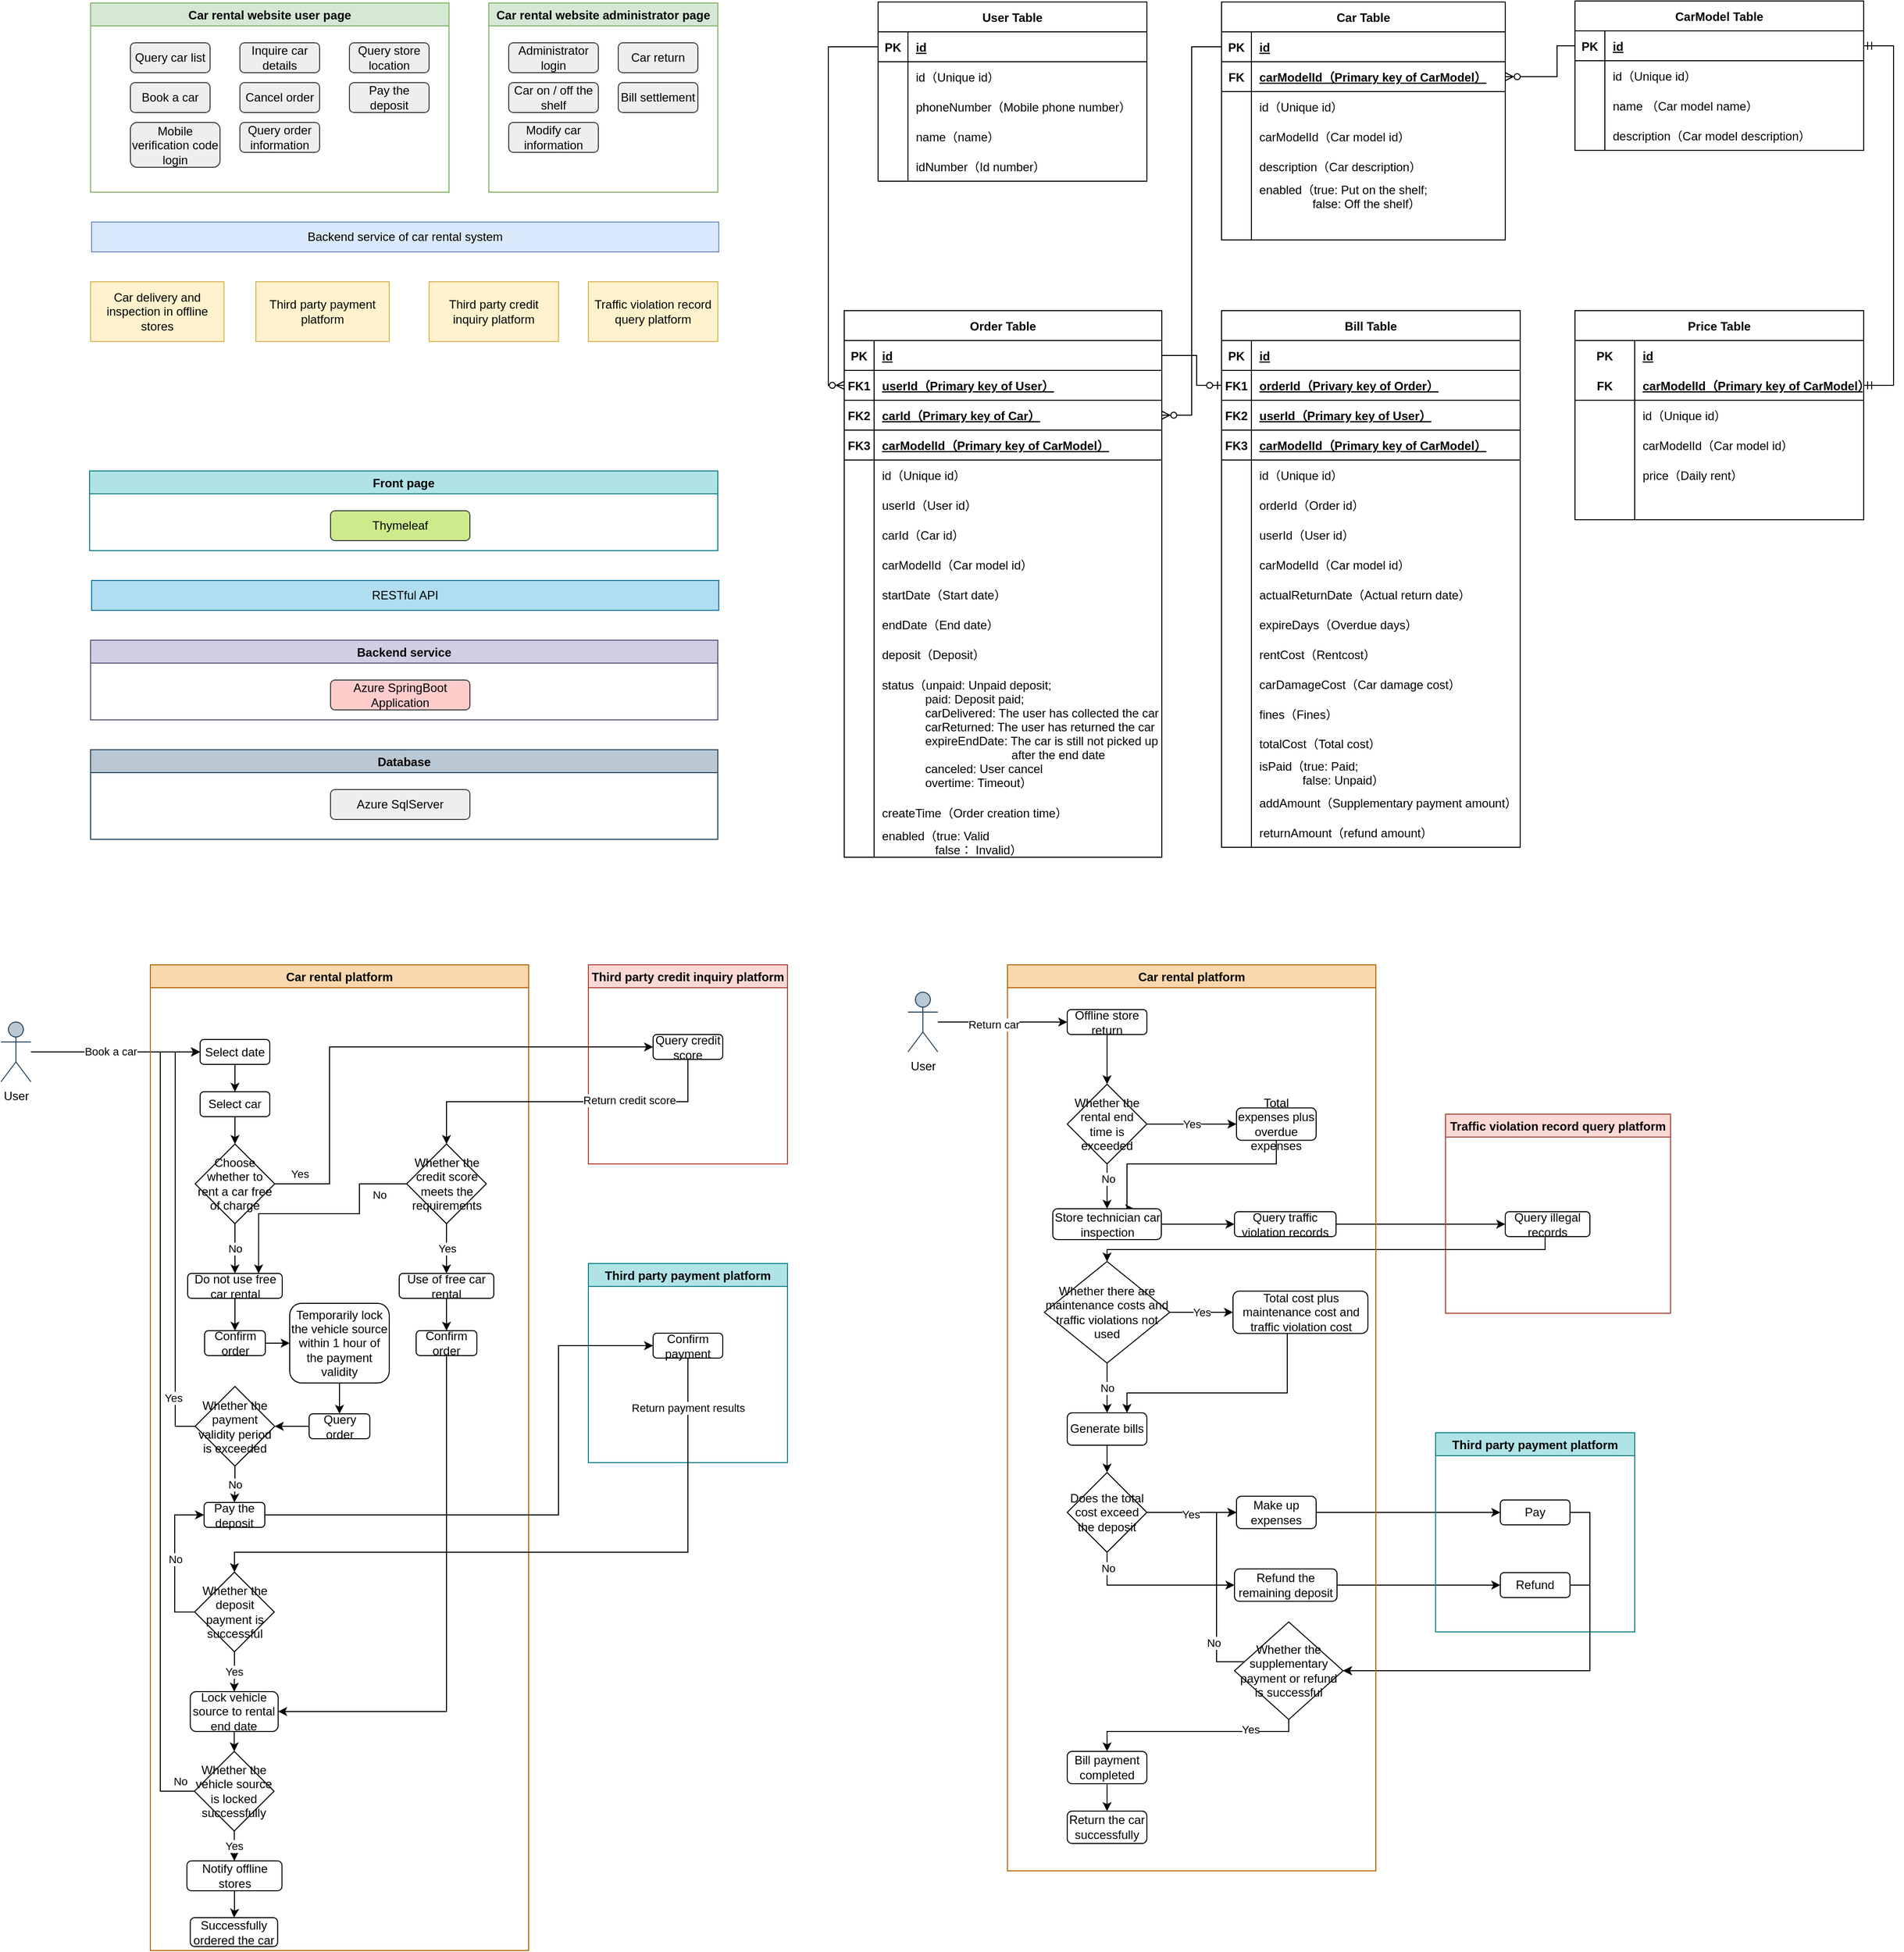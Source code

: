 <mxfile version="20.2.0" type="device"><diagram id="3KRvH9eROK6cNv9JqRd6" name="Page-1"><mxGraphModel dx="1757" dy="1076" grid="0" gridSize="10" guides="1" tooltips="1" connect="1" arrows="1" fold="1" page="0" pageScale="1" pageWidth="827" pageHeight="1169" math="0" shadow="0"><root><mxCell id="0"/><mxCell id="1" parent="0"/><mxCell id="jZWqzJrVKOuLkXy4B5CE-3" value="Car rental website user page" style="swimlane;fillColor=#d5e8d4;strokeColor=#82b366;" parent="1" vertex="1"><mxGeometry x="100" y="230" width="360" height="190" as="geometry"/></mxCell><mxCell id="jZWqzJrVKOuLkXy4B5CE-7" value="Query car list" style="rounded=1;whiteSpace=wrap;html=1;fillColor=#eeeeee;strokeColor=#36393d;" parent="jZWqzJrVKOuLkXy4B5CE-3" vertex="1"><mxGeometry x="40" y="40" width="80" height="30" as="geometry"/></mxCell><mxCell id="jZWqzJrVKOuLkXy4B5CE-8" value="Inquire car details" style="rounded=1;whiteSpace=wrap;html=1;fillColor=#eeeeee;strokeColor=#36393d;" parent="jZWqzJrVKOuLkXy4B5CE-3" vertex="1"><mxGeometry x="150" y="40" width="80" height="30" as="geometry"/></mxCell><mxCell id="jZWqzJrVKOuLkXy4B5CE-9" value="Book a car" style="rounded=1;whiteSpace=wrap;html=1;fillColor=#eeeeee;strokeColor=#36393d;" parent="jZWqzJrVKOuLkXy4B5CE-3" vertex="1"><mxGeometry x="40" y="80" width="80" height="30" as="geometry"/></mxCell><mxCell id="jZWqzJrVKOuLkXy4B5CE-15" value="Cancel order" style="rounded=1;whiteSpace=wrap;html=1;fillColor=#eeeeee;strokeColor=#36393d;" parent="jZWqzJrVKOuLkXy4B5CE-3" vertex="1"><mxGeometry x="150" y="80" width="80" height="30" as="geometry"/></mxCell><mxCell id="jZWqzJrVKOuLkXy4B5CE-19" value="Query store location" style="rounded=1;whiteSpace=wrap;html=1;fillColor=#eeeeee;strokeColor=#36393d;" parent="jZWqzJrVKOuLkXy4B5CE-3" vertex="1"><mxGeometry x="260" y="40" width="80" height="30" as="geometry"/></mxCell><mxCell id="jZWqzJrVKOuLkXy4B5CE-20" value="Pay the deposit" style="rounded=1;whiteSpace=wrap;html=1;fillColor=#eeeeee;strokeColor=#36393d;" parent="jZWqzJrVKOuLkXy4B5CE-3" vertex="1"><mxGeometry x="260" y="80" width="80" height="30" as="geometry"/></mxCell><mxCell id="jZWqzJrVKOuLkXy4B5CE-26" value="Query order information" style="rounded=1;whiteSpace=wrap;html=1;fillColor=#eeeeee;strokeColor=#36393d;" parent="jZWqzJrVKOuLkXy4B5CE-3" vertex="1"><mxGeometry x="150" y="120" width="80" height="30" as="geometry"/></mxCell><mxCell id="jZWqzJrVKOuLkXy4B5CE-27" value="Mobile verification code login" style="rounded=1;whiteSpace=wrap;html=1;fillColor=#eeeeee;strokeColor=#36393d;" parent="jZWqzJrVKOuLkXy4B5CE-3" vertex="1"><mxGeometry x="40" y="120" width="90" height="45" as="geometry"/></mxCell><mxCell id="jZWqzJrVKOuLkXy4B5CE-5" value="Backend service" style="swimlane;fillColor=#d0cee2;strokeColor=#56517e;" parent="1" vertex="1"><mxGeometry x="100" y="870" width="630" height="80" as="geometry"/></mxCell><mxCell id="jZWqzJrVKOuLkXy4B5CE-17" value="Azure SpringBoot Application" style="rounded=1;whiteSpace=wrap;html=1;fillColor=#ffcccc;strokeColor=#36393d;" parent="jZWqzJrVKOuLkXy4B5CE-5" vertex="1"><mxGeometry x="241" y="40" width="140" height="30" as="geometry"/></mxCell><mxCell id="jZWqzJrVKOuLkXy4B5CE-6" value="Database" style="swimlane;fillColor=#bac8d3;strokeColor=#23445d;" parent="1" vertex="1"><mxGeometry x="100" y="980" width="630" height="90" as="geometry"/></mxCell><mxCell id="jZWqzJrVKOuLkXy4B5CE-18" value="Azure SqlServer" style="rounded=1;whiteSpace=wrap;html=1;fillColor=#eeeeee;strokeColor=#36393d;" parent="jZWqzJrVKOuLkXy4B5CE-6" vertex="1"><mxGeometry x="241" y="40" width="140" height="30" as="geometry"/></mxCell><mxCell id="jZWqzJrVKOuLkXy4B5CE-11" value="Car rental website administrator page" style="swimlane;fillColor=#d5e8d4;strokeColor=#82b366;" parent="1" vertex="1"><mxGeometry x="500" y="230" width="230" height="190" as="geometry"/></mxCell><mxCell id="jZWqzJrVKOuLkXy4B5CE-12" value="Administrator login" style="rounded=1;whiteSpace=wrap;html=1;fillColor=#eeeeee;strokeColor=#36393d;" parent="jZWqzJrVKOuLkXy4B5CE-11" vertex="1"><mxGeometry x="20" y="40" width="90" height="30" as="geometry"/></mxCell><mxCell id="jZWqzJrVKOuLkXy4B5CE-13" value="Car return" style="rounded=1;whiteSpace=wrap;html=1;fillColor=#eeeeee;strokeColor=#36393d;" parent="jZWqzJrVKOuLkXy4B5CE-11" vertex="1"><mxGeometry x="130" y="40" width="80" height="30" as="geometry"/></mxCell><mxCell id="jZWqzJrVKOuLkXy4B5CE-14" value="Car on / off the shelf" style="rounded=1;whiteSpace=wrap;html=1;fillColor=#eeeeee;strokeColor=#36393d;" parent="jZWqzJrVKOuLkXy4B5CE-11" vertex="1"><mxGeometry x="20" y="80" width="90" height="30" as="geometry"/></mxCell><mxCell id="jZWqzJrVKOuLkXy4B5CE-21" value="Bill settlement" style="rounded=1;whiteSpace=wrap;html=1;fillColor=#eeeeee;strokeColor=#36393d;" parent="jZWqzJrVKOuLkXy4B5CE-11" vertex="1"><mxGeometry x="130" y="80" width="80" height="30" as="geometry"/></mxCell><mxCell id="jZWqzJrVKOuLkXy4B5CE-28" value="Modify car information" style="rounded=1;whiteSpace=wrap;html=1;fillColor=#eeeeee;strokeColor=#36393d;" parent="jZWqzJrVKOuLkXy4B5CE-11" vertex="1"><mxGeometry x="20" y="120" width="90" height="30" as="geometry"/></mxCell><mxCell id="jZWqzJrVKOuLkXy4B5CE-16" value="RESTful API" style="rounded=0;whiteSpace=wrap;html=1;fillColor=#b1ddf0;strokeColor=#10739e;" parent="1" vertex="1"><mxGeometry x="101" y="810" width="630" height="30" as="geometry"/></mxCell><mxCell id="jZWqzJrVKOuLkXy4B5CE-24" value="Backend service of car rental system" style="rounded=0;whiteSpace=wrap;html=1;fillColor=#dae8fc;strokeColor=#6c8ebf;" parent="1" vertex="1"><mxGeometry x="101" y="450" width="630" height="30" as="geometry"/></mxCell><mxCell id="jZWqzJrVKOuLkXy4B5CE-25" value="Third party payment platform" style="rounded=0;whiteSpace=wrap;html=1;fillColor=#fff2cc;strokeColor=#d6b656;" parent="1" vertex="1"><mxGeometry x="266" y="510" width="134" height="60" as="geometry"/></mxCell><mxCell id="jZWqzJrVKOuLkXy4B5CE-29" value="Third party credit inquiry platform" style="rounded=0;whiteSpace=wrap;html=1;fillColor=#fff2cc;strokeColor=#d6b656;" parent="1" vertex="1"><mxGeometry x="440" y="510" width="130" height="60" as="geometry"/></mxCell><mxCell id="jZWqzJrVKOuLkXy4B5CE-31" value="Front page" style="swimlane;startSize=23;fillColor=#b0e3e6;strokeColor=#0e8088;" parent="1" vertex="1"><mxGeometry x="99" y="700" width="631" height="80" as="geometry"/></mxCell><mxCell id="jZWqzJrVKOuLkXy4B5CE-32" value="Thymeleaf" style="rounded=1;whiteSpace=wrap;html=1;fillColor=#cdeb8b;strokeColor=#36393d;" parent="jZWqzJrVKOuLkXy4B5CE-31" vertex="1"><mxGeometry x="242" y="40" width="140" height="30" as="geometry"/></mxCell><mxCell id="5QKHvy1yiA3FFVcJ9bdY-16" value="Car Table" style="shape=table;startSize=30;container=1;collapsible=1;childLayout=tableLayout;fixedRows=1;rowLines=0;fontStyle=1;align=center;resizeLast=1;" parent="1" vertex="1"><mxGeometry x="1236" y="229" width="285" height="239" as="geometry"/></mxCell><mxCell id="5QKHvy1yiA3FFVcJ9bdY-17" value="" style="shape=tableRow;horizontal=0;startSize=0;swimlaneHead=0;swimlaneBody=0;fillColor=none;collapsible=0;dropTarget=0;points=[[0,0.5],[1,0.5]];portConstraint=eastwest;top=0;left=0;right=0;bottom=1;" parent="5QKHvy1yiA3FFVcJ9bdY-16" vertex="1"><mxGeometry y="30" width="285" height="30" as="geometry"/></mxCell><mxCell id="5QKHvy1yiA3FFVcJ9bdY-18" value="PK" style="shape=partialRectangle;connectable=0;fillColor=none;top=0;left=0;bottom=0;right=0;fontStyle=1;overflow=hidden;" parent="5QKHvy1yiA3FFVcJ9bdY-17" vertex="1"><mxGeometry width="30" height="30" as="geometry"><mxRectangle width="30" height="30" as="alternateBounds"/></mxGeometry></mxCell><mxCell id="5QKHvy1yiA3FFVcJ9bdY-19" value="id" style="shape=partialRectangle;connectable=0;fillColor=none;top=0;left=0;bottom=0;right=0;align=left;spacingLeft=6;fontStyle=5;overflow=hidden;" parent="5QKHvy1yiA3FFVcJ9bdY-17" vertex="1"><mxGeometry x="30" width="255" height="30" as="geometry"><mxRectangle width="255" height="30" as="alternateBounds"/></mxGeometry></mxCell><mxCell id="5QKHvy1yiA3FFVcJ9bdY-45" value="" style="shape=tableRow;horizontal=0;startSize=0;swimlaneHead=0;swimlaneBody=0;fillColor=none;collapsible=0;dropTarget=0;points=[[0,0.5],[1,0.5]];portConstraint=eastwest;top=0;left=0;right=0;bottom=1;" parent="5QKHvy1yiA3FFVcJ9bdY-16" vertex="1"><mxGeometry y="60" width="285" height="30" as="geometry"/></mxCell><mxCell id="5QKHvy1yiA3FFVcJ9bdY-46" value="FK" style="shape=partialRectangle;connectable=0;fillColor=none;top=0;left=0;bottom=0;right=0;fontStyle=1;overflow=hidden;" parent="5QKHvy1yiA3FFVcJ9bdY-45" vertex="1"><mxGeometry width="30" height="30" as="geometry"><mxRectangle width="30" height="30" as="alternateBounds"/></mxGeometry></mxCell><mxCell id="5QKHvy1yiA3FFVcJ9bdY-47" value="carModelId（Primary key of CarModel）" style="shape=partialRectangle;connectable=0;fillColor=none;top=0;left=0;bottom=0;right=0;align=left;spacingLeft=6;fontStyle=5;overflow=hidden;" parent="5QKHvy1yiA3FFVcJ9bdY-45" vertex="1"><mxGeometry x="30" width="255" height="30" as="geometry"><mxRectangle width="255" height="30" as="alternateBounds"/></mxGeometry></mxCell><mxCell id="5QKHvy1yiA3FFVcJ9bdY-20" value="" style="shape=tableRow;horizontal=0;startSize=0;swimlaneHead=0;swimlaneBody=0;fillColor=none;collapsible=0;dropTarget=0;points=[[0,0.5],[1,0.5]];portConstraint=eastwest;top=0;left=0;right=0;bottom=0;" parent="5QKHvy1yiA3FFVcJ9bdY-16" vertex="1"><mxGeometry y="90" width="285" height="30" as="geometry"/></mxCell><mxCell id="5QKHvy1yiA3FFVcJ9bdY-21" value="" style="shape=partialRectangle;connectable=0;fillColor=none;top=0;left=0;bottom=0;right=0;editable=1;overflow=hidden;" parent="5QKHvy1yiA3FFVcJ9bdY-20" vertex="1"><mxGeometry width="30" height="30" as="geometry"><mxRectangle width="30" height="30" as="alternateBounds"/></mxGeometry></mxCell><mxCell id="5QKHvy1yiA3FFVcJ9bdY-22" value="id（Unique id）" style="shape=partialRectangle;connectable=0;fillColor=none;top=0;left=0;bottom=0;right=0;align=left;spacingLeft=6;overflow=hidden;" parent="5QKHvy1yiA3FFVcJ9bdY-20" vertex="1"><mxGeometry x="30" width="255" height="30" as="geometry"><mxRectangle width="255" height="30" as="alternateBounds"/></mxGeometry></mxCell><mxCell id="5QKHvy1yiA3FFVcJ9bdY-23" value="" style="shape=tableRow;horizontal=0;startSize=0;swimlaneHead=0;swimlaneBody=0;fillColor=none;collapsible=0;dropTarget=0;points=[[0,0.5],[1,0.5]];portConstraint=eastwest;top=0;left=0;right=0;bottom=0;" parent="5QKHvy1yiA3FFVcJ9bdY-16" vertex="1"><mxGeometry y="120" width="285" height="30" as="geometry"/></mxCell><mxCell id="5QKHvy1yiA3FFVcJ9bdY-24" value="" style="shape=partialRectangle;connectable=0;fillColor=none;top=0;left=0;bottom=0;right=0;editable=1;overflow=hidden;" parent="5QKHvy1yiA3FFVcJ9bdY-23" vertex="1"><mxGeometry width="30" height="30" as="geometry"><mxRectangle width="30" height="30" as="alternateBounds"/></mxGeometry></mxCell><mxCell id="5QKHvy1yiA3FFVcJ9bdY-25" value="carModelId（Car model id）" style="shape=partialRectangle;connectable=0;fillColor=none;top=0;left=0;bottom=0;right=0;align=left;spacingLeft=6;overflow=hidden;" parent="5QKHvy1yiA3FFVcJ9bdY-23" vertex="1"><mxGeometry x="30" width="255" height="30" as="geometry"><mxRectangle width="255" height="30" as="alternateBounds"/></mxGeometry></mxCell><mxCell id="5QKHvy1yiA3FFVcJ9bdY-36" value="" style="shape=tableRow;horizontal=0;startSize=0;swimlaneHead=0;swimlaneBody=0;fillColor=none;collapsible=0;dropTarget=0;points=[[0,0.5],[1,0.5]];portConstraint=eastwest;top=0;left=0;right=0;bottom=0;" parent="5QKHvy1yiA3FFVcJ9bdY-16" vertex="1"><mxGeometry y="150" width="285" height="30" as="geometry"/></mxCell><mxCell id="5QKHvy1yiA3FFVcJ9bdY-37" value="" style="shape=partialRectangle;connectable=0;fillColor=none;top=0;left=0;bottom=0;right=0;editable=1;overflow=hidden;" parent="5QKHvy1yiA3FFVcJ9bdY-36" vertex="1"><mxGeometry width="30" height="30" as="geometry"><mxRectangle width="30" height="30" as="alternateBounds"/></mxGeometry></mxCell><mxCell id="5QKHvy1yiA3FFVcJ9bdY-38" value="description（Car description）" style="shape=partialRectangle;connectable=0;fillColor=none;top=0;left=0;bottom=0;right=0;align=left;spacingLeft=6;overflow=hidden;" parent="5QKHvy1yiA3FFVcJ9bdY-36" vertex="1"><mxGeometry x="30" width="255" height="30" as="geometry"><mxRectangle width="255" height="30" as="alternateBounds"/></mxGeometry></mxCell><mxCell id="5QKHvy1yiA3FFVcJ9bdY-39" value="" style="shape=tableRow;horizontal=0;startSize=0;swimlaneHead=0;swimlaneBody=0;fillColor=none;collapsible=0;dropTarget=0;points=[[0,0.5],[1,0.5]];portConstraint=eastwest;top=0;left=0;right=0;bottom=0;" parent="5QKHvy1yiA3FFVcJ9bdY-16" vertex="1"><mxGeometry y="180" width="285" height="30" as="geometry"/></mxCell><mxCell id="5QKHvy1yiA3FFVcJ9bdY-40" value="" style="shape=partialRectangle;connectable=0;fillColor=none;top=0;left=0;bottom=0;right=0;editable=1;overflow=hidden;" parent="5QKHvy1yiA3FFVcJ9bdY-39" vertex="1"><mxGeometry width="30" height="30" as="geometry"><mxRectangle width="30" height="30" as="alternateBounds"/></mxGeometry></mxCell><mxCell id="5QKHvy1yiA3FFVcJ9bdY-41" value="enabled（true: Put on the shelf; &#10;                false: Off the shelf）" style="shape=partialRectangle;connectable=0;fillColor=none;top=0;left=0;bottom=0;right=0;align=left;spacingLeft=6;overflow=hidden;" parent="5QKHvy1yiA3FFVcJ9bdY-39" vertex="1"><mxGeometry x="30" width="255" height="30" as="geometry"><mxRectangle width="255" height="30" as="alternateBounds"/></mxGeometry></mxCell><mxCell id="5QKHvy1yiA3FFVcJ9bdY-26" value="" style="shape=tableRow;horizontal=0;startSize=0;swimlaneHead=0;swimlaneBody=0;fillColor=none;collapsible=0;dropTarget=0;points=[[0,0.5],[1,0.5]];portConstraint=eastwest;top=0;left=0;right=0;bottom=0;" parent="5QKHvy1yiA3FFVcJ9bdY-16" vertex="1"><mxGeometry y="210" width="285" height="29" as="geometry"/></mxCell><mxCell id="5QKHvy1yiA3FFVcJ9bdY-27" value="" style="shape=partialRectangle;connectable=0;fillColor=none;top=0;left=0;bottom=0;right=0;editable=1;overflow=hidden;" parent="5QKHvy1yiA3FFVcJ9bdY-26" vertex="1"><mxGeometry width="30" height="29" as="geometry"><mxRectangle width="30" height="29" as="alternateBounds"/></mxGeometry></mxCell><mxCell id="5QKHvy1yiA3FFVcJ9bdY-28" value="" style="shape=partialRectangle;connectable=0;fillColor=none;top=0;left=0;bottom=0;right=0;align=left;spacingLeft=6;overflow=hidden;" parent="5QKHvy1yiA3FFVcJ9bdY-26" vertex="1"><mxGeometry x="30" width="255" height="29" as="geometry"><mxRectangle width="255" height="29" as="alternateBounds"/></mxGeometry></mxCell><mxCell id="5QKHvy1yiA3FFVcJ9bdY-86" value="CarModel Table" style="shape=table;startSize=30;container=1;collapsible=1;childLayout=tableLayout;fixedRows=1;rowLines=0;fontStyle=1;align=center;resizeLast=1;" parent="1" vertex="1"><mxGeometry x="1591" y="228" width="290" height="150" as="geometry"/></mxCell><mxCell id="5QKHvy1yiA3FFVcJ9bdY-87" value="" style="shape=tableRow;horizontal=0;startSize=0;swimlaneHead=0;swimlaneBody=0;fillColor=none;collapsible=0;dropTarget=0;points=[[0,0.5],[1,0.5]];portConstraint=eastwest;top=0;left=0;right=0;bottom=1;" parent="5QKHvy1yiA3FFVcJ9bdY-86" vertex="1"><mxGeometry y="30" width="290" height="30" as="geometry"/></mxCell><mxCell id="5QKHvy1yiA3FFVcJ9bdY-88" value="PK" style="shape=partialRectangle;connectable=0;fillColor=none;top=0;left=0;bottom=0;right=0;fontStyle=1;overflow=hidden;" parent="5QKHvy1yiA3FFVcJ9bdY-87" vertex="1"><mxGeometry width="30" height="30" as="geometry"><mxRectangle width="30" height="30" as="alternateBounds"/></mxGeometry></mxCell><mxCell id="5QKHvy1yiA3FFVcJ9bdY-89" value="id" style="shape=partialRectangle;connectable=0;fillColor=none;top=0;left=0;bottom=0;right=0;align=left;spacingLeft=6;fontStyle=5;overflow=hidden;" parent="5QKHvy1yiA3FFVcJ9bdY-87" vertex="1"><mxGeometry x="30" width="260" height="30" as="geometry"><mxRectangle width="260" height="30" as="alternateBounds"/></mxGeometry></mxCell><mxCell id="5QKHvy1yiA3FFVcJ9bdY-90" value="" style="shape=tableRow;horizontal=0;startSize=0;swimlaneHead=0;swimlaneBody=0;fillColor=none;collapsible=0;dropTarget=0;points=[[0,0.5],[1,0.5]];portConstraint=eastwest;top=0;left=0;right=0;bottom=0;" parent="5QKHvy1yiA3FFVcJ9bdY-86" vertex="1"><mxGeometry y="60" width="290" height="30" as="geometry"/></mxCell><mxCell id="5QKHvy1yiA3FFVcJ9bdY-91" value="" style="shape=partialRectangle;connectable=0;fillColor=none;top=0;left=0;bottom=0;right=0;editable=1;overflow=hidden;" parent="5QKHvy1yiA3FFVcJ9bdY-90" vertex="1"><mxGeometry width="30" height="30" as="geometry"><mxRectangle width="30" height="30" as="alternateBounds"/></mxGeometry></mxCell><mxCell id="5QKHvy1yiA3FFVcJ9bdY-92" value="id（Unique id）" style="shape=partialRectangle;connectable=0;fillColor=none;top=0;left=0;bottom=0;right=0;align=left;spacingLeft=6;overflow=hidden;" parent="5QKHvy1yiA3FFVcJ9bdY-90" vertex="1"><mxGeometry x="30" width="260" height="30" as="geometry"><mxRectangle width="260" height="30" as="alternateBounds"/></mxGeometry></mxCell><mxCell id="5QKHvy1yiA3FFVcJ9bdY-96" value="" style="shape=tableRow;horizontal=0;startSize=0;swimlaneHead=0;swimlaneBody=0;fillColor=none;collapsible=0;dropTarget=0;points=[[0,0.5],[1,0.5]];portConstraint=eastwest;top=0;left=0;right=0;bottom=0;" parent="5QKHvy1yiA3FFVcJ9bdY-86" vertex="1"><mxGeometry y="90" width="290" height="30" as="geometry"/></mxCell><mxCell id="5QKHvy1yiA3FFVcJ9bdY-97" value="" style="shape=partialRectangle;connectable=0;fillColor=none;top=0;left=0;bottom=0;right=0;editable=1;overflow=hidden;" parent="5QKHvy1yiA3FFVcJ9bdY-96" vertex="1"><mxGeometry width="30" height="30" as="geometry"><mxRectangle width="30" height="30" as="alternateBounds"/></mxGeometry></mxCell><mxCell id="5QKHvy1yiA3FFVcJ9bdY-98" value="name （Car model name）" style="shape=partialRectangle;connectable=0;fillColor=none;top=0;left=0;bottom=0;right=0;align=left;spacingLeft=6;overflow=hidden;" parent="5QKHvy1yiA3FFVcJ9bdY-96" vertex="1"><mxGeometry x="30" width="260" height="30" as="geometry"><mxRectangle width="260" height="30" as="alternateBounds"/></mxGeometry></mxCell><mxCell id="5QKHvy1yiA3FFVcJ9bdY-93" value="" style="shape=tableRow;horizontal=0;startSize=0;swimlaneHead=0;swimlaneBody=0;fillColor=none;collapsible=0;dropTarget=0;points=[[0,0.5],[1,0.5]];portConstraint=eastwest;top=0;left=0;right=0;bottom=0;" parent="5QKHvy1yiA3FFVcJ9bdY-86" vertex="1"><mxGeometry y="120" width="290" height="30" as="geometry"/></mxCell><mxCell id="5QKHvy1yiA3FFVcJ9bdY-94" value="" style="shape=partialRectangle;connectable=0;fillColor=none;top=0;left=0;bottom=0;right=0;editable=1;overflow=hidden;" parent="5QKHvy1yiA3FFVcJ9bdY-93" vertex="1"><mxGeometry width="30" height="30" as="geometry"><mxRectangle width="30" height="30" as="alternateBounds"/></mxGeometry></mxCell><mxCell id="5QKHvy1yiA3FFVcJ9bdY-95" value="description（Car model description）" style="shape=partialRectangle;connectable=0;fillColor=none;top=0;left=0;bottom=0;right=0;align=left;spacingLeft=6;overflow=hidden;" parent="5QKHvy1yiA3FFVcJ9bdY-93" vertex="1"><mxGeometry x="30" width="260" height="30" as="geometry"><mxRectangle width="260" height="30" as="alternateBounds"/></mxGeometry></mxCell><mxCell id="5QKHvy1yiA3FFVcJ9bdY-118" value="User Table" style="shape=table;startSize=30;container=1;collapsible=1;childLayout=tableLayout;fixedRows=1;rowLines=0;fontStyle=1;align=center;resizeLast=1;" parent="1" vertex="1"><mxGeometry x="891" y="229" width="270" height="180" as="geometry"><mxRectangle x="1170" y="1020" width="80" height="30" as="alternateBounds"/></mxGeometry></mxCell><mxCell id="5QKHvy1yiA3FFVcJ9bdY-119" value="" style="shape=tableRow;horizontal=0;startSize=0;swimlaneHead=0;swimlaneBody=0;fillColor=none;collapsible=0;dropTarget=0;points=[[0,0.5],[1,0.5]];portConstraint=eastwest;top=0;left=0;right=0;bottom=1;" parent="5QKHvy1yiA3FFVcJ9bdY-118" vertex="1"><mxGeometry y="30" width="270" height="30" as="geometry"/></mxCell><mxCell id="5QKHvy1yiA3FFVcJ9bdY-120" value="PK" style="shape=partialRectangle;connectable=0;fillColor=none;top=0;left=0;bottom=0;right=0;fontStyle=1;overflow=hidden;" parent="5QKHvy1yiA3FFVcJ9bdY-119" vertex="1"><mxGeometry width="30" height="30" as="geometry"><mxRectangle width="30" height="30" as="alternateBounds"/></mxGeometry></mxCell><mxCell id="5QKHvy1yiA3FFVcJ9bdY-121" value="id" style="shape=partialRectangle;connectable=0;fillColor=none;top=0;left=0;bottom=0;right=0;align=left;spacingLeft=6;fontStyle=5;overflow=hidden;" parent="5QKHvy1yiA3FFVcJ9bdY-119" vertex="1"><mxGeometry x="30" width="240" height="30" as="geometry"><mxRectangle width="240" height="30" as="alternateBounds"/></mxGeometry></mxCell><mxCell id="5QKHvy1yiA3FFVcJ9bdY-122" value="" style="shape=tableRow;horizontal=0;startSize=0;swimlaneHead=0;swimlaneBody=0;fillColor=none;collapsible=0;dropTarget=0;points=[[0,0.5],[1,0.5]];portConstraint=eastwest;top=0;left=0;right=0;bottom=0;" parent="5QKHvy1yiA3FFVcJ9bdY-118" vertex="1"><mxGeometry y="60" width="270" height="30" as="geometry"/></mxCell><mxCell id="5QKHvy1yiA3FFVcJ9bdY-123" value="" style="shape=partialRectangle;connectable=0;fillColor=none;top=0;left=0;bottom=0;right=0;editable=1;overflow=hidden;" parent="5QKHvy1yiA3FFVcJ9bdY-122" vertex="1"><mxGeometry width="30" height="30" as="geometry"><mxRectangle width="30" height="30" as="alternateBounds"/></mxGeometry></mxCell><mxCell id="5QKHvy1yiA3FFVcJ9bdY-124" value="id（Unique id）" style="shape=partialRectangle;connectable=0;fillColor=none;top=0;left=0;bottom=0;right=0;align=left;spacingLeft=6;overflow=hidden;" parent="5QKHvy1yiA3FFVcJ9bdY-122" vertex="1"><mxGeometry x="30" width="240" height="30" as="geometry"><mxRectangle width="240" height="30" as="alternateBounds"/></mxGeometry></mxCell><mxCell id="5QKHvy1yiA3FFVcJ9bdY-125" value="" style="shape=tableRow;horizontal=0;startSize=0;swimlaneHead=0;swimlaneBody=0;fillColor=none;collapsible=0;dropTarget=0;points=[[0,0.5],[1,0.5]];portConstraint=eastwest;top=0;left=0;right=0;bottom=0;" parent="5QKHvy1yiA3FFVcJ9bdY-118" vertex="1"><mxGeometry y="90" width="270" height="30" as="geometry"/></mxCell><mxCell id="5QKHvy1yiA3FFVcJ9bdY-126" value="" style="shape=partialRectangle;connectable=0;fillColor=none;top=0;left=0;bottom=0;right=0;editable=1;overflow=hidden;" parent="5QKHvy1yiA3FFVcJ9bdY-125" vertex="1"><mxGeometry width="30" height="30" as="geometry"><mxRectangle width="30" height="30" as="alternateBounds"/></mxGeometry></mxCell><mxCell id="5QKHvy1yiA3FFVcJ9bdY-127" value="phoneNumber（Mobile phone number）" style="shape=partialRectangle;connectable=0;fillColor=none;top=0;left=0;bottom=0;right=0;align=left;spacingLeft=6;overflow=hidden;" parent="5QKHvy1yiA3FFVcJ9bdY-125" vertex="1"><mxGeometry x="30" width="240" height="30" as="geometry"><mxRectangle width="240" height="30" as="alternateBounds"/></mxGeometry></mxCell><mxCell id="5QKHvy1yiA3FFVcJ9bdY-128" value="" style="shape=tableRow;horizontal=0;startSize=0;swimlaneHead=0;swimlaneBody=0;fillColor=none;collapsible=0;dropTarget=0;points=[[0,0.5],[1,0.5]];portConstraint=eastwest;top=0;left=0;right=0;bottom=0;" parent="5QKHvy1yiA3FFVcJ9bdY-118" vertex="1"><mxGeometry y="120" width="270" height="30" as="geometry"/></mxCell><mxCell id="5QKHvy1yiA3FFVcJ9bdY-129" value="" style="shape=partialRectangle;connectable=0;fillColor=none;top=0;left=0;bottom=0;right=0;editable=1;overflow=hidden;" parent="5QKHvy1yiA3FFVcJ9bdY-128" vertex="1"><mxGeometry width="30" height="30" as="geometry"><mxRectangle width="30" height="30" as="alternateBounds"/></mxGeometry></mxCell><mxCell id="5QKHvy1yiA3FFVcJ9bdY-130" value="name（name）" style="shape=partialRectangle;connectable=0;fillColor=none;top=0;left=0;bottom=0;right=0;align=left;spacingLeft=6;overflow=hidden;" parent="5QKHvy1yiA3FFVcJ9bdY-128" vertex="1"><mxGeometry x="30" width="240" height="30" as="geometry"><mxRectangle width="240" height="30" as="alternateBounds"/></mxGeometry></mxCell><mxCell id="5QKHvy1yiA3FFVcJ9bdY-131" value="" style="shape=tableRow;horizontal=0;startSize=0;swimlaneHead=0;swimlaneBody=0;fillColor=none;collapsible=0;dropTarget=0;points=[[0,0.5],[1,0.5]];portConstraint=eastwest;top=0;left=0;right=0;bottom=0;" parent="5QKHvy1yiA3FFVcJ9bdY-118" vertex="1"><mxGeometry y="150" width="270" height="30" as="geometry"/></mxCell><mxCell id="5QKHvy1yiA3FFVcJ9bdY-132" value="" style="shape=partialRectangle;connectable=0;fillColor=none;top=0;left=0;bottom=0;right=0;editable=1;overflow=hidden;" parent="5QKHvy1yiA3FFVcJ9bdY-131" vertex="1"><mxGeometry width="30" height="30" as="geometry"><mxRectangle width="30" height="30" as="alternateBounds"/></mxGeometry></mxCell><mxCell id="5QKHvy1yiA3FFVcJ9bdY-133" value="idNumber（Id number）" style="shape=partialRectangle;connectable=0;fillColor=none;top=0;left=0;bottom=0;right=0;align=left;spacingLeft=6;overflow=hidden;" parent="5QKHvy1yiA3FFVcJ9bdY-131" vertex="1"><mxGeometry x="30" width="240" height="30" as="geometry"><mxRectangle width="240" height="30" as="alternateBounds"/></mxGeometry></mxCell><mxCell id="5QKHvy1yiA3FFVcJ9bdY-134" value="Order Table" style="shape=table;startSize=30;container=1;collapsible=1;childLayout=tableLayout;fixedRows=1;rowLines=0;fontStyle=1;align=center;resizeLast=1;" parent="1" vertex="1"><mxGeometry x="857" y="539" width="319" height="549" as="geometry"/></mxCell><mxCell id="5QKHvy1yiA3FFVcJ9bdY-135" value="" style="shape=tableRow;horizontal=0;startSize=0;swimlaneHead=0;swimlaneBody=0;fillColor=none;collapsible=0;dropTarget=0;points=[[0,0.5],[1,0.5]];portConstraint=eastwest;top=0;left=0;right=0;bottom=1;" parent="5QKHvy1yiA3FFVcJ9bdY-134" vertex="1"><mxGeometry y="30" width="319" height="30" as="geometry"/></mxCell><mxCell id="5QKHvy1yiA3FFVcJ9bdY-136" value="PK" style="shape=partialRectangle;connectable=0;fillColor=none;top=0;left=0;bottom=0;right=0;fontStyle=1;overflow=hidden;" parent="5QKHvy1yiA3FFVcJ9bdY-135" vertex="1"><mxGeometry width="30" height="30" as="geometry"><mxRectangle width="30" height="30" as="alternateBounds"/></mxGeometry></mxCell><mxCell id="5QKHvy1yiA3FFVcJ9bdY-137" value="id" style="shape=partialRectangle;connectable=0;fillColor=none;top=0;left=0;bottom=0;right=0;align=left;spacingLeft=6;fontStyle=5;overflow=hidden;" parent="5QKHvy1yiA3FFVcJ9bdY-135" vertex="1"><mxGeometry x="30" width="289" height="30" as="geometry"><mxRectangle width="289" height="30" as="alternateBounds"/></mxGeometry></mxCell><mxCell id="5QKHvy1yiA3FFVcJ9bdY-159" value="" style="shape=tableRow;horizontal=0;startSize=0;swimlaneHead=0;swimlaneBody=0;fillColor=none;collapsible=0;dropTarget=0;points=[[0,0.5],[1,0.5]];portConstraint=eastwest;top=0;left=0;right=0;bottom=1;" parent="5QKHvy1yiA3FFVcJ9bdY-134" vertex="1"><mxGeometry y="60" width="319" height="30" as="geometry"/></mxCell><mxCell id="5QKHvy1yiA3FFVcJ9bdY-160" value="FK1" style="shape=partialRectangle;connectable=0;fillColor=none;top=0;left=0;bottom=0;right=0;fontStyle=1;overflow=hidden;" parent="5QKHvy1yiA3FFVcJ9bdY-159" vertex="1"><mxGeometry width="30" height="30" as="geometry"><mxRectangle width="30" height="30" as="alternateBounds"/></mxGeometry></mxCell><mxCell id="5QKHvy1yiA3FFVcJ9bdY-161" value="userId（Primary key of User）" style="shape=partialRectangle;connectable=0;fillColor=none;top=0;left=0;bottom=0;right=0;align=left;spacingLeft=6;fontStyle=5;overflow=hidden;" parent="5QKHvy1yiA3FFVcJ9bdY-159" vertex="1"><mxGeometry x="30" width="289" height="30" as="geometry"><mxRectangle width="289" height="30" as="alternateBounds"/></mxGeometry></mxCell><mxCell id="5QKHvy1yiA3FFVcJ9bdY-138" value="" style="shape=tableRow;horizontal=0;startSize=0;swimlaneHead=0;swimlaneBody=0;fillColor=none;collapsible=0;dropTarget=0;points=[[0,0.5],[1,0.5]];portConstraint=eastwest;top=0;left=0;right=0;bottom=1;" parent="5QKHvy1yiA3FFVcJ9bdY-134" vertex="1"><mxGeometry y="90" width="319" height="30" as="geometry"/></mxCell><mxCell id="5QKHvy1yiA3FFVcJ9bdY-139" value="FK2" style="shape=partialRectangle;connectable=0;fillColor=none;top=0;left=0;bottom=0;right=0;fontStyle=1;overflow=hidden;" parent="5QKHvy1yiA3FFVcJ9bdY-138" vertex="1"><mxGeometry width="30" height="30" as="geometry"><mxRectangle width="30" height="30" as="alternateBounds"/></mxGeometry></mxCell><mxCell id="5QKHvy1yiA3FFVcJ9bdY-140" value="carId（Primary key of Car）" style="shape=partialRectangle;connectable=0;fillColor=none;top=0;left=0;bottom=0;right=0;align=left;spacingLeft=6;fontStyle=5;overflow=hidden;" parent="5QKHvy1yiA3FFVcJ9bdY-138" vertex="1"><mxGeometry x="30" width="289" height="30" as="geometry"><mxRectangle width="289" height="30" as="alternateBounds"/></mxGeometry></mxCell><mxCell id="a09bpjFhZLn4FQO0Zif_-35" value="" style="shape=tableRow;horizontal=0;startSize=0;swimlaneHead=0;swimlaneBody=0;fillColor=none;collapsible=0;dropTarget=0;points=[[0,0.5],[1,0.5]];portConstraint=eastwest;top=0;left=0;right=0;bottom=1;" parent="5QKHvy1yiA3FFVcJ9bdY-134" vertex="1"><mxGeometry y="120" width="319" height="30" as="geometry"/></mxCell><mxCell id="a09bpjFhZLn4FQO0Zif_-36" value="FK3" style="shape=partialRectangle;connectable=0;fillColor=none;top=0;left=0;bottom=0;right=0;fontStyle=1;overflow=hidden;" parent="a09bpjFhZLn4FQO0Zif_-35" vertex="1"><mxGeometry width="30" height="30" as="geometry"><mxRectangle width="30" height="30" as="alternateBounds"/></mxGeometry></mxCell><mxCell id="a09bpjFhZLn4FQO0Zif_-37" value="carModelId（Primary key of CarModel）" style="shape=partialRectangle;connectable=0;fillColor=none;top=0;left=0;bottom=0;right=0;align=left;spacingLeft=6;fontStyle=5;overflow=hidden;" parent="a09bpjFhZLn4FQO0Zif_-35" vertex="1"><mxGeometry x="30" width="289" height="30" as="geometry"><mxRectangle width="289" height="30" as="alternateBounds"/></mxGeometry></mxCell><mxCell id="5QKHvy1yiA3FFVcJ9bdY-141" value="" style="shape=tableRow;horizontal=0;startSize=0;swimlaneHead=0;swimlaneBody=0;fillColor=none;collapsible=0;dropTarget=0;points=[[0,0.5],[1,0.5]];portConstraint=eastwest;top=0;left=0;right=0;bottom=0;" parent="5QKHvy1yiA3FFVcJ9bdY-134" vertex="1"><mxGeometry y="150" width="319" height="30" as="geometry"/></mxCell><mxCell id="5QKHvy1yiA3FFVcJ9bdY-142" value="" style="shape=partialRectangle;connectable=0;fillColor=none;top=0;left=0;bottom=0;right=0;editable=1;overflow=hidden;" parent="5QKHvy1yiA3FFVcJ9bdY-141" vertex="1"><mxGeometry width="30" height="30" as="geometry"><mxRectangle width="30" height="30" as="alternateBounds"/></mxGeometry></mxCell><mxCell id="5QKHvy1yiA3FFVcJ9bdY-143" value="id（Unique id）" style="shape=partialRectangle;connectable=0;fillColor=none;top=0;left=0;bottom=0;right=0;align=left;spacingLeft=6;overflow=hidden;" parent="5QKHvy1yiA3FFVcJ9bdY-141" vertex="1"><mxGeometry x="30" width="289" height="30" as="geometry"><mxRectangle width="289" height="30" as="alternateBounds"/></mxGeometry></mxCell><mxCell id="5QKHvy1yiA3FFVcJ9bdY-144" value="" style="shape=tableRow;horizontal=0;startSize=0;swimlaneHead=0;swimlaneBody=0;fillColor=none;collapsible=0;dropTarget=0;points=[[0,0.5],[1,0.5]];portConstraint=eastwest;top=0;left=0;right=0;bottom=0;" parent="5QKHvy1yiA3FFVcJ9bdY-134" vertex="1"><mxGeometry y="180" width="319" height="30" as="geometry"/></mxCell><mxCell id="5QKHvy1yiA3FFVcJ9bdY-145" value="" style="shape=partialRectangle;connectable=0;fillColor=none;top=0;left=0;bottom=0;right=0;editable=1;overflow=hidden;" parent="5QKHvy1yiA3FFVcJ9bdY-144" vertex="1"><mxGeometry width="30" height="30" as="geometry"><mxRectangle width="30" height="30" as="alternateBounds"/></mxGeometry></mxCell><mxCell id="5QKHvy1yiA3FFVcJ9bdY-146" value="userId（User id）" style="shape=partialRectangle;connectable=0;fillColor=none;top=0;left=0;bottom=0;right=0;align=left;spacingLeft=6;overflow=hidden;" parent="5QKHvy1yiA3FFVcJ9bdY-144" vertex="1"><mxGeometry x="30" width="289" height="30" as="geometry"><mxRectangle width="289" height="30" as="alternateBounds"/></mxGeometry></mxCell><mxCell id="5QKHvy1yiA3FFVcJ9bdY-147" value="" style="shape=tableRow;horizontal=0;startSize=0;swimlaneHead=0;swimlaneBody=0;fillColor=none;collapsible=0;dropTarget=0;points=[[0,0.5],[1,0.5]];portConstraint=eastwest;top=0;left=0;right=0;bottom=0;" parent="5QKHvy1yiA3FFVcJ9bdY-134" vertex="1"><mxGeometry y="210" width="319" height="30" as="geometry"/></mxCell><mxCell id="5QKHvy1yiA3FFVcJ9bdY-148" value="" style="shape=partialRectangle;connectable=0;fillColor=none;top=0;left=0;bottom=0;right=0;editable=1;overflow=hidden;" parent="5QKHvy1yiA3FFVcJ9bdY-147" vertex="1"><mxGeometry width="30" height="30" as="geometry"><mxRectangle width="30" height="30" as="alternateBounds"/></mxGeometry></mxCell><mxCell id="5QKHvy1yiA3FFVcJ9bdY-149" value="carId（Car id）" style="shape=partialRectangle;connectable=0;fillColor=none;top=0;left=0;bottom=0;right=0;align=left;spacingLeft=6;overflow=hidden;" parent="5QKHvy1yiA3FFVcJ9bdY-147" vertex="1"><mxGeometry x="30" width="289" height="30" as="geometry"><mxRectangle width="289" height="30" as="alternateBounds"/></mxGeometry></mxCell><mxCell id="a09bpjFhZLn4FQO0Zif_-32" value="" style="shape=tableRow;horizontal=0;startSize=0;swimlaneHead=0;swimlaneBody=0;fillColor=none;collapsible=0;dropTarget=0;points=[[0,0.5],[1,0.5]];portConstraint=eastwest;top=0;left=0;right=0;bottom=0;" parent="5QKHvy1yiA3FFVcJ9bdY-134" vertex="1"><mxGeometry y="240" width="319" height="30" as="geometry"/></mxCell><mxCell id="a09bpjFhZLn4FQO0Zif_-33" value="" style="shape=partialRectangle;connectable=0;fillColor=none;top=0;left=0;bottom=0;right=0;editable=1;overflow=hidden;" parent="a09bpjFhZLn4FQO0Zif_-32" vertex="1"><mxGeometry width="30" height="30" as="geometry"><mxRectangle width="30" height="30" as="alternateBounds"/></mxGeometry></mxCell><mxCell id="a09bpjFhZLn4FQO0Zif_-34" value="carModelId（Car model id）" style="shape=partialRectangle;connectable=0;fillColor=none;top=0;left=0;bottom=0;right=0;align=left;spacingLeft=6;overflow=hidden;" parent="a09bpjFhZLn4FQO0Zif_-32" vertex="1"><mxGeometry x="30" width="289" height="30" as="geometry"><mxRectangle width="289" height="30" as="alternateBounds"/></mxGeometry></mxCell><mxCell id="5QKHvy1yiA3FFVcJ9bdY-150" value="" style="shape=tableRow;horizontal=0;startSize=0;swimlaneHead=0;swimlaneBody=0;fillColor=none;collapsible=0;dropTarget=0;points=[[0,0.5],[1,0.5]];portConstraint=eastwest;top=0;left=0;right=0;bottom=0;" parent="5QKHvy1yiA3FFVcJ9bdY-134" vertex="1"><mxGeometry y="270" width="319" height="30" as="geometry"/></mxCell><mxCell id="5QKHvy1yiA3FFVcJ9bdY-151" value="" style="shape=partialRectangle;connectable=0;fillColor=none;top=0;left=0;bottom=0;right=0;editable=1;overflow=hidden;" parent="5QKHvy1yiA3FFVcJ9bdY-150" vertex="1"><mxGeometry width="30" height="30" as="geometry"><mxRectangle width="30" height="30" as="alternateBounds"/></mxGeometry></mxCell><mxCell id="5QKHvy1yiA3FFVcJ9bdY-152" value="startDate（Start date）" style="shape=partialRectangle;connectable=0;fillColor=none;top=0;left=0;bottom=0;right=0;align=left;spacingLeft=6;overflow=hidden;" parent="5QKHvy1yiA3FFVcJ9bdY-150" vertex="1"><mxGeometry x="30" width="289" height="30" as="geometry"><mxRectangle width="289" height="30" as="alternateBounds"/></mxGeometry></mxCell><mxCell id="5QKHvy1yiA3FFVcJ9bdY-153" value="" style="shape=tableRow;horizontal=0;startSize=0;swimlaneHead=0;swimlaneBody=0;fillColor=none;collapsible=0;dropTarget=0;points=[[0,0.5],[1,0.5]];portConstraint=eastwest;top=0;left=0;right=0;bottom=0;" parent="5QKHvy1yiA3FFVcJ9bdY-134" vertex="1"><mxGeometry y="300" width="319" height="30" as="geometry"/></mxCell><mxCell id="5QKHvy1yiA3FFVcJ9bdY-154" value="" style="shape=partialRectangle;connectable=0;fillColor=none;top=0;left=0;bottom=0;right=0;editable=1;overflow=hidden;" parent="5QKHvy1yiA3FFVcJ9bdY-153" vertex="1"><mxGeometry width="30" height="30" as="geometry"><mxRectangle width="30" height="30" as="alternateBounds"/></mxGeometry></mxCell><mxCell id="5QKHvy1yiA3FFVcJ9bdY-155" value="endDate（End date）" style="shape=partialRectangle;connectable=0;fillColor=none;top=0;left=0;bottom=0;right=0;align=left;spacingLeft=6;overflow=hidden;" parent="5QKHvy1yiA3FFVcJ9bdY-153" vertex="1"><mxGeometry x="30" width="289" height="30" as="geometry"><mxRectangle width="289" height="30" as="alternateBounds"/></mxGeometry></mxCell><mxCell id="5QKHvy1yiA3FFVcJ9bdY-165" value="" style="shape=tableRow;horizontal=0;startSize=0;swimlaneHead=0;swimlaneBody=0;fillColor=none;collapsible=0;dropTarget=0;points=[[0,0.5],[1,0.5]];portConstraint=eastwest;top=0;left=0;right=0;bottom=0;" parent="5QKHvy1yiA3FFVcJ9bdY-134" vertex="1"><mxGeometry y="330" width="319" height="30" as="geometry"/></mxCell><mxCell id="5QKHvy1yiA3FFVcJ9bdY-166" value="" style="shape=partialRectangle;connectable=0;fillColor=none;top=0;left=0;bottom=0;right=0;editable=1;overflow=hidden;" parent="5QKHvy1yiA3FFVcJ9bdY-165" vertex="1"><mxGeometry width="30" height="30" as="geometry"><mxRectangle width="30" height="30" as="alternateBounds"/></mxGeometry></mxCell><mxCell id="5QKHvy1yiA3FFVcJ9bdY-167" value="deposit（Deposit）" style="shape=partialRectangle;connectable=0;fillColor=none;top=0;left=0;bottom=0;right=0;align=left;spacingLeft=6;overflow=hidden;" parent="5QKHvy1yiA3FFVcJ9bdY-165" vertex="1"><mxGeometry x="30" width="289" height="30" as="geometry"><mxRectangle width="289" height="30" as="alternateBounds"/></mxGeometry></mxCell><mxCell id="5QKHvy1yiA3FFVcJ9bdY-168" value="" style="shape=tableRow;horizontal=0;startSize=0;swimlaneHead=0;swimlaneBody=0;fillColor=none;collapsible=0;dropTarget=0;points=[[0,0.5],[1,0.5]];portConstraint=eastwest;top=0;left=0;right=0;bottom=0;" parent="5QKHvy1yiA3FFVcJ9bdY-134" vertex="1"><mxGeometry y="360" width="319" height="129" as="geometry"/></mxCell><mxCell id="5QKHvy1yiA3FFVcJ9bdY-169" value="" style="shape=partialRectangle;connectable=0;fillColor=none;top=0;left=0;bottom=0;right=0;editable=1;overflow=hidden;" parent="5QKHvy1yiA3FFVcJ9bdY-168" vertex="1"><mxGeometry width="30" height="129" as="geometry"><mxRectangle width="30" height="129" as="alternateBounds"/></mxGeometry></mxCell><mxCell id="5QKHvy1yiA3FFVcJ9bdY-170" value="status（unpaid: Unpaid deposit;&#10;             paid: Deposit paid;&#10;             carDelivered: The user has collected the car&#10;             carReturned: The user has returned the car&#10;             expireEndDate: The car is still not picked up &#10;                                       after the end date&#10;             canceled: User cancel&#10;             overtime: Timeout）" style="shape=partialRectangle;connectable=0;fillColor=none;top=0;left=0;bottom=0;right=0;align=left;spacingLeft=6;overflow=hidden;" parent="5QKHvy1yiA3FFVcJ9bdY-168" vertex="1"><mxGeometry x="30" width="289" height="129" as="geometry"><mxRectangle width="289" height="129" as="alternateBounds"/></mxGeometry></mxCell><mxCell id="5QKHvy1yiA3FFVcJ9bdY-411" value="" style="shape=tableRow;horizontal=0;startSize=0;swimlaneHead=0;swimlaneBody=0;fillColor=none;collapsible=0;dropTarget=0;points=[[0,0.5],[1,0.5]];portConstraint=eastwest;top=0;left=0;right=0;bottom=0;" parent="5QKHvy1yiA3FFVcJ9bdY-134" vertex="1"><mxGeometry y="489" width="319" height="30" as="geometry"/></mxCell><mxCell id="5QKHvy1yiA3FFVcJ9bdY-412" value="" style="shape=partialRectangle;connectable=0;fillColor=none;top=0;left=0;bottom=0;right=0;editable=1;overflow=hidden;" parent="5QKHvy1yiA3FFVcJ9bdY-411" vertex="1"><mxGeometry width="30" height="30" as="geometry"><mxRectangle width="30" height="30" as="alternateBounds"/></mxGeometry></mxCell><mxCell id="5QKHvy1yiA3FFVcJ9bdY-413" value="createTime（Order creation time）" style="shape=partialRectangle;connectable=0;fillColor=none;top=0;left=0;bottom=0;right=0;align=left;spacingLeft=6;overflow=hidden;" parent="5QKHvy1yiA3FFVcJ9bdY-411" vertex="1"><mxGeometry x="30" width="289" height="30" as="geometry"><mxRectangle width="289" height="30" as="alternateBounds"/></mxGeometry></mxCell><mxCell id="a09bpjFhZLn4FQO0Zif_-38" value="" style="shape=tableRow;horizontal=0;startSize=0;swimlaneHead=0;swimlaneBody=0;fillColor=none;collapsible=0;dropTarget=0;points=[[0,0.5],[1,0.5]];portConstraint=eastwest;top=0;left=0;right=0;bottom=0;" parent="5QKHvy1yiA3FFVcJ9bdY-134" vertex="1"><mxGeometry y="519" width="319" height="30" as="geometry"/></mxCell><mxCell id="a09bpjFhZLn4FQO0Zif_-39" value="" style="shape=partialRectangle;connectable=0;fillColor=none;top=0;left=0;bottom=0;right=0;editable=1;overflow=hidden;" parent="a09bpjFhZLn4FQO0Zif_-38" vertex="1"><mxGeometry width="30" height="30" as="geometry"><mxRectangle width="30" height="30" as="alternateBounds"/></mxGeometry></mxCell><mxCell id="a09bpjFhZLn4FQO0Zif_-40" value="enabled（true: Valid&#10;                false： Invalid）" style="shape=partialRectangle;connectable=0;fillColor=none;top=0;left=0;bottom=0;right=0;align=left;spacingLeft=6;overflow=hidden;" parent="a09bpjFhZLn4FQO0Zif_-38" vertex="1"><mxGeometry x="30" width="289" height="30" as="geometry"><mxRectangle width="289" height="30" as="alternateBounds"/></mxGeometry></mxCell><mxCell id="5QKHvy1yiA3FFVcJ9bdY-171" value="Bill Table" style="shape=table;startSize=30;container=1;collapsible=1;childLayout=tableLayout;fixedRows=1;rowLines=0;fontStyle=1;align=center;resizeLast=1;" parent="1" vertex="1"><mxGeometry x="1236" y="539" width="300" height="539" as="geometry"/></mxCell><mxCell id="5QKHvy1yiA3FFVcJ9bdY-172" value="" style="shape=tableRow;horizontal=0;startSize=0;swimlaneHead=0;swimlaneBody=0;fillColor=none;collapsible=0;dropTarget=0;points=[[0,0.5],[1,0.5]];portConstraint=eastwest;top=0;left=0;right=0;bottom=1;" parent="5QKHvy1yiA3FFVcJ9bdY-171" vertex="1"><mxGeometry y="30" width="300" height="30" as="geometry"/></mxCell><mxCell id="5QKHvy1yiA3FFVcJ9bdY-173" value="PK" style="shape=partialRectangle;connectable=0;fillColor=none;top=0;left=0;bottom=0;right=0;fontStyle=1;overflow=hidden;" parent="5QKHvy1yiA3FFVcJ9bdY-172" vertex="1"><mxGeometry width="30" height="30" as="geometry"><mxRectangle width="30" height="30" as="alternateBounds"/></mxGeometry></mxCell><mxCell id="5QKHvy1yiA3FFVcJ9bdY-174" value="id" style="shape=partialRectangle;connectable=0;fillColor=none;top=0;left=0;bottom=0;right=0;align=left;spacingLeft=6;fontStyle=5;overflow=hidden;" parent="5QKHvy1yiA3FFVcJ9bdY-172" vertex="1"><mxGeometry x="30" width="270" height="30" as="geometry"><mxRectangle width="270" height="30" as="alternateBounds"/></mxGeometry></mxCell><mxCell id="5QKHvy1yiA3FFVcJ9bdY-175" value="" style="shape=tableRow;horizontal=0;startSize=0;swimlaneHead=0;swimlaneBody=0;fillColor=none;collapsible=0;dropTarget=0;points=[[0,0.5],[1,0.5]];portConstraint=eastwest;top=0;left=0;right=0;bottom=1;" parent="5QKHvy1yiA3FFVcJ9bdY-171" vertex="1"><mxGeometry y="60" width="300" height="30" as="geometry"/></mxCell><mxCell id="5QKHvy1yiA3FFVcJ9bdY-176" value="FK1" style="shape=partialRectangle;connectable=0;fillColor=none;top=0;left=0;bottom=0;right=0;fontStyle=1;overflow=hidden;" parent="5QKHvy1yiA3FFVcJ9bdY-175" vertex="1"><mxGeometry width="30" height="30" as="geometry"><mxRectangle width="30" height="30" as="alternateBounds"/></mxGeometry></mxCell><mxCell id="5QKHvy1yiA3FFVcJ9bdY-177" value="orderId（Privary key of Order）" style="shape=partialRectangle;connectable=0;fillColor=none;top=0;left=0;bottom=0;right=0;align=left;spacingLeft=6;fontStyle=5;overflow=hidden;" parent="5QKHvy1yiA3FFVcJ9bdY-175" vertex="1"><mxGeometry x="30" width="270" height="30" as="geometry"><mxRectangle width="270" height="30" as="alternateBounds"/></mxGeometry></mxCell><mxCell id="a09bpjFhZLn4FQO0Zif_-50" value="" style="shape=tableRow;horizontal=0;startSize=0;swimlaneHead=0;swimlaneBody=0;fillColor=none;collapsible=0;dropTarget=0;points=[[0,0.5],[1,0.5]];portConstraint=eastwest;top=0;left=0;right=0;bottom=1;" parent="5QKHvy1yiA3FFVcJ9bdY-171" vertex="1"><mxGeometry y="90" width="300" height="30" as="geometry"/></mxCell><mxCell id="a09bpjFhZLn4FQO0Zif_-51" value="FK2" style="shape=partialRectangle;connectable=0;fillColor=none;top=0;left=0;bottom=0;right=0;fontStyle=1;overflow=hidden;" parent="a09bpjFhZLn4FQO0Zif_-50" vertex="1"><mxGeometry width="30" height="30" as="geometry"><mxRectangle width="30" height="30" as="alternateBounds"/></mxGeometry></mxCell><mxCell id="a09bpjFhZLn4FQO0Zif_-52" value="userId（Primary key of User）" style="shape=partialRectangle;connectable=0;fillColor=none;top=0;left=0;bottom=0;right=0;align=left;spacingLeft=6;fontStyle=5;overflow=hidden;" parent="a09bpjFhZLn4FQO0Zif_-50" vertex="1"><mxGeometry x="30" width="270" height="30" as="geometry"><mxRectangle width="270" height="30" as="alternateBounds"/></mxGeometry></mxCell><mxCell id="a09bpjFhZLn4FQO0Zif_-56" value="" style="shape=tableRow;horizontal=0;startSize=0;swimlaneHead=0;swimlaneBody=0;fillColor=none;collapsible=0;dropTarget=0;points=[[0,0.5],[1,0.5]];portConstraint=eastwest;top=0;left=0;right=0;bottom=1;" parent="5QKHvy1yiA3FFVcJ9bdY-171" vertex="1"><mxGeometry y="120" width="300" height="30" as="geometry"/></mxCell><mxCell id="a09bpjFhZLn4FQO0Zif_-57" value="FK3" style="shape=partialRectangle;connectable=0;fillColor=none;top=0;left=0;bottom=0;right=0;fontStyle=1;overflow=hidden;" parent="a09bpjFhZLn4FQO0Zif_-56" vertex="1"><mxGeometry width="30" height="30" as="geometry"><mxRectangle width="30" height="30" as="alternateBounds"/></mxGeometry></mxCell><mxCell id="a09bpjFhZLn4FQO0Zif_-58" value="carModelId（Primary key of CarModel）" style="shape=partialRectangle;connectable=0;fillColor=none;top=0;left=0;bottom=0;right=0;align=left;spacingLeft=6;fontStyle=5;overflow=hidden;" parent="a09bpjFhZLn4FQO0Zif_-56" vertex="1"><mxGeometry x="30" width="270" height="30" as="geometry"><mxRectangle width="270" height="30" as="alternateBounds"/></mxGeometry></mxCell><mxCell id="5QKHvy1yiA3FFVcJ9bdY-178" value="" style="shape=tableRow;horizontal=0;startSize=0;swimlaneHead=0;swimlaneBody=0;fillColor=none;collapsible=0;dropTarget=0;points=[[0,0.5],[1,0.5]];portConstraint=eastwest;top=0;left=0;right=0;bottom=0;" parent="5QKHvy1yiA3FFVcJ9bdY-171" vertex="1"><mxGeometry y="150" width="300" height="30" as="geometry"/></mxCell><mxCell id="5QKHvy1yiA3FFVcJ9bdY-179" value="" style="shape=partialRectangle;connectable=0;fillColor=none;top=0;left=0;bottom=0;right=0;editable=1;overflow=hidden;" parent="5QKHvy1yiA3FFVcJ9bdY-178" vertex="1"><mxGeometry width="30" height="30" as="geometry"><mxRectangle width="30" height="30" as="alternateBounds"/></mxGeometry></mxCell><mxCell id="5QKHvy1yiA3FFVcJ9bdY-180" value="id（Unique id）" style="shape=partialRectangle;connectable=0;fillColor=none;top=0;left=0;bottom=0;right=0;align=left;spacingLeft=6;overflow=hidden;" parent="5QKHvy1yiA3FFVcJ9bdY-178" vertex="1"><mxGeometry x="30" width="270" height="30" as="geometry"><mxRectangle width="270" height="30" as="alternateBounds"/></mxGeometry></mxCell><mxCell id="5QKHvy1yiA3FFVcJ9bdY-181" value="" style="shape=tableRow;horizontal=0;startSize=0;swimlaneHead=0;swimlaneBody=0;fillColor=none;collapsible=0;dropTarget=0;points=[[0,0.5],[1,0.5]];portConstraint=eastwest;top=0;left=0;right=0;bottom=0;" parent="5QKHvy1yiA3FFVcJ9bdY-171" vertex="1"><mxGeometry y="180" width="300" height="30" as="geometry"/></mxCell><mxCell id="5QKHvy1yiA3FFVcJ9bdY-182" value="" style="shape=partialRectangle;connectable=0;fillColor=none;top=0;left=0;bottom=0;right=0;editable=1;overflow=hidden;" parent="5QKHvy1yiA3FFVcJ9bdY-181" vertex="1"><mxGeometry width="30" height="30" as="geometry"><mxRectangle width="30" height="30" as="alternateBounds"/></mxGeometry></mxCell><mxCell id="5QKHvy1yiA3FFVcJ9bdY-183" value="orderId（Order id）" style="shape=partialRectangle;connectable=0;fillColor=none;top=0;left=0;bottom=0;right=0;align=left;spacingLeft=6;overflow=hidden;" parent="5QKHvy1yiA3FFVcJ9bdY-181" vertex="1"><mxGeometry x="30" width="270" height="30" as="geometry"><mxRectangle width="270" height="30" as="alternateBounds"/></mxGeometry></mxCell><mxCell id="a09bpjFhZLn4FQO0Zif_-47" value="" style="shape=tableRow;horizontal=0;startSize=0;swimlaneHead=0;swimlaneBody=0;fillColor=none;collapsible=0;dropTarget=0;points=[[0,0.5],[1,0.5]];portConstraint=eastwest;top=0;left=0;right=0;bottom=0;" parent="5QKHvy1yiA3FFVcJ9bdY-171" vertex="1"><mxGeometry y="210" width="300" height="30" as="geometry"/></mxCell><mxCell id="a09bpjFhZLn4FQO0Zif_-48" value="" style="shape=partialRectangle;connectable=0;fillColor=none;top=0;left=0;bottom=0;right=0;editable=1;overflow=hidden;" parent="a09bpjFhZLn4FQO0Zif_-47" vertex="1"><mxGeometry width="30" height="30" as="geometry"><mxRectangle width="30" height="30" as="alternateBounds"/></mxGeometry></mxCell><mxCell id="a09bpjFhZLn4FQO0Zif_-49" value="userId（User id）" style="shape=partialRectangle;connectable=0;fillColor=none;top=0;left=0;bottom=0;right=0;align=left;spacingLeft=6;overflow=hidden;" parent="a09bpjFhZLn4FQO0Zif_-47" vertex="1"><mxGeometry x="30" width="270" height="30" as="geometry"><mxRectangle width="270" height="30" as="alternateBounds"/></mxGeometry></mxCell><mxCell id="a09bpjFhZLn4FQO0Zif_-53" value="" style="shape=tableRow;horizontal=0;startSize=0;swimlaneHead=0;swimlaneBody=0;fillColor=none;collapsible=0;dropTarget=0;points=[[0,0.5],[1,0.5]];portConstraint=eastwest;top=0;left=0;right=0;bottom=0;" parent="5QKHvy1yiA3FFVcJ9bdY-171" vertex="1"><mxGeometry y="240" width="300" height="30" as="geometry"/></mxCell><mxCell id="a09bpjFhZLn4FQO0Zif_-54" value="" style="shape=partialRectangle;connectable=0;fillColor=none;top=0;left=0;bottom=0;right=0;editable=1;overflow=hidden;" parent="a09bpjFhZLn4FQO0Zif_-53" vertex="1"><mxGeometry width="30" height="30" as="geometry"><mxRectangle width="30" height="30" as="alternateBounds"/></mxGeometry></mxCell><mxCell id="a09bpjFhZLn4FQO0Zif_-55" value="carModelId（Car model id）" style="shape=partialRectangle;connectable=0;fillColor=none;top=0;left=0;bottom=0;right=0;align=left;spacingLeft=6;overflow=hidden;" parent="a09bpjFhZLn4FQO0Zif_-53" vertex="1"><mxGeometry x="30" width="270" height="30" as="geometry"><mxRectangle width="270" height="30" as="alternateBounds"/></mxGeometry></mxCell><mxCell id="5QKHvy1yiA3FFVcJ9bdY-184" value="" style="shape=tableRow;horizontal=0;startSize=0;swimlaneHead=0;swimlaneBody=0;fillColor=none;collapsible=0;dropTarget=0;points=[[0,0.5],[1,0.5]];portConstraint=eastwest;top=0;left=0;right=0;bottom=0;" parent="5QKHvy1yiA3FFVcJ9bdY-171" vertex="1"><mxGeometry y="270" width="300" height="30" as="geometry"/></mxCell><mxCell id="5QKHvy1yiA3FFVcJ9bdY-185" value="" style="shape=partialRectangle;connectable=0;fillColor=none;top=0;left=0;bottom=0;right=0;editable=1;overflow=hidden;" parent="5QKHvy1yiA3FFVcJ9bdY-184" vertex="1"><mxGeometry width="30" height="30" as="geometry"><mxRectangle width="30" height="30" as="alternateBounds"/></mxGeometry></mxCell><mxCell id="5QKHvy1yiA3FFVcJ9bdY-186" value="actualReturnDate（Actual return date）" style="shape=partialRectangle;connectable=0;fillColor=none;top=0;left=0;bottom=0;right=0;align=left;spacingLeft=6;overflow=hidden;" parent="5QKHvy1yiA3FFVcJ9bdY-184" vertex="1"><mxGeometry x="30" width="270" height="30" as="geometry"><mxRectangle width="270" height="30" as="alternateBounds"/></mxGeometry></mxCell><mxCell id="a09bpjFhZLn4FQO0Zif_-41" value="" style="shape=tableRow;horizontal=0;startSize=0;swimlaneHead=0;swimlaneBody=0;fillColor=none;collapsible=0;dropTarget=0;points=[[0,0.5],[1,0.5]];portConstraint=eastwest;top=0;left=0;right=0;bottom=0;" parent="5QKHvy1yiA3FFVcJ9bdY-171" vertex="1"><mxGeometry y="300" width="300" height="30" as="geometry"/></mxCell><mxCell id="a09bpjFhZLn4FQO0Zif_-42" value="" style="shape=partialRectangle;connectable=0;fillColor=none;top=0;left=0;bottom=0;right=0;editable=1;overflow=hidden;" parent="a09bpjFhZLn4FQO0Zif_-41" vertex="1"><mxGeometry width="30" height="30" as="geometry"><mxRectangle width="30" height="30" as="alternateBounds"/></mxGeometry></mxCell><mxCell id="a09bpjFhZLn4FQO0Zif_-43" value="expireDays（Overdue days）" style="shape=partialRectangle;connectable=0;fillColor=none;top=0;left=0;bottom=0;right=0;align=left;spacingLeft=6;overflow=hidden;" parent="a09bpjFhZLn4FQO0Zif_-41" vertex="1"><mxGeometry x="30" width="270" height="30" as="geometry"><mxRectangle width="270" height="30" as="alternateBounds"/></mxGeometry></mxCell><mxCell id="5QKHvy1yiA3FFVcJ9bdY-187" value="" style="shape=tableRow;horizontal=0;startSize=0;swimlaneHead=0;swimlaneBody=0;fillColor=none;collapsible=0;dropTarget=0;points=[[0,0.5],[1,0.5]];portConstraint=eastwest;top=0;left=0;right=0;bottom=0;" parent="5QKHvy1yiA3FFVcJ9bdY-171" vertex="1"><mxGeometry y="330" width="300" height="30" as="geometry"/></mxCell><mxCell id="5QKHvy1yiA3FFVcJ9bdY-188" value="" style="shape=partialRectangle;connectable=0;fillColor=none;top=0;left=0;bottom=0;right=0;editable=1;overflow=hidden;" parent="5QKHvy1yiA3FFVcJ9bdY-187" vertex="1"><mxGeometry width="30" height="30" as="geometry"><mxRectangle width="30" height="30" as="alternateBounds"/></mxGeometry></mxCell><mxCell id="5QKHvy1yiA3FFVcJ9bdY-189" value="rentCost（Rentcost）" style="shape=partialRectangle;connectable=0;fillColor=none;top=0;left=0;bottom=0;right=0;align=left;spacingLeft=6;overflow=hidden;" parent="5QKHvy1yiA3FFVcJ9bdY-187" vertex="1"><mxGeometry x="30" width="270" height="30" as="geometry"><mxRectangle width="270" height="30" as="alternateBounds"/></mxGeometry></mxCell><mxCell id="5QKHvy1yiA3FFVcJ9bdY-190" value="" style="shape=tableRow;horizontal=0;startSize=0;swimlaneHead=0;swimlaneBody=0;fillColor=none;collapsible=0;dropTarget=0;points=[[0,0.5],[1,0.5]];portConstraint=eastwest;top=0;left=0;right=0;bottom=0;" parent="5QKHvy1yiA3FFVcJ9bdY-171" vertex="1"><mxGeometry y="360" width="300" height="30" as="geometry"/></mxCell><mxCell id="5QKHvy1yiA3FFVcJ9bdY-191" value="" style="shape=partialRectangle;connectable=0;fillColor=none;top=0;left=0;bottom=0;right=0;editable=1;overflow=hidden;" parent="5QKHvy1yiA3FFVcJ9bdY-190" vertex="1"><mxGeometry width="30" height="30" as="geometry"><mxRectangle width="30" height="30" as="alternateBounds"/></mxGeometry></mxCell><mxCell id="5QKHvy1yiA3FFVcJ9bdY-192" value="carDamageCost（Car damage cost）" style="shape=partialRectangle;connectable=0;fillColor=none;top=0;left=0;bottom=0;right=0;align=left;spacingLeft=6;overflow=hidden;" parent="5QKHvy1yiA3FFVcJ9bdY-190" vertex="1"><mxGeometry x="30" width="270" height="30" as="geometry"><mxRectangle width="270" height="30" as="alternateBounds"/></mxGeometry></mxCell><mxCell id="5QKHvy1yiA3FFVcJ9bdY-408" value="" style="shape=tableRow;horizontal=0;startSize=0;swimlaneHead=0;swimlaneBody=0;fillColor=none;collapsible=0;dropTarget=0;points=[[0,0.5],[1,0.5]];portConstraint=eastwest;top=0;left=0;right=0;bottom=0;" parent="5QKHvy1yiA3FFVcJ9bdY-171" vertex="1"><mxGeometry y="390" width="300" height="30" as="geometry"/></mxCell><mxCell id="5QKHvy1yiA3FFVcJ9bdY-409" value="" style="shape=partialRectangle;connectable=0;fillColor=none;top=0;left=0;bottom=0;right=0;editable=1;overflow=hidden;" parent="5QKHvy1yiA3FFVcJ9bdY-408" vertex="1"><mxGeometry width="30" height="30" as="geometry"><mxRectangle width="30" height="30" as="alternateBounds"/></mxGeometry></mxCell><mxCell id="5QKHvy1yiA3FFVcJ9bdY-410" value="fines（Fines）" style="shape=partialRectangle;connectable=0;fillColor=none;top=0;left=0;bottom=0;right=0;align=left;spacingLeft=6;overflow=hidden;" parent="5QKHvy1yiA3FFVcJ9bdY-408" vertex="1"><mxGeometry x="30" width="270" height="30" as="geometry"><mxRectangle width="270" height="30" as="alternateBounds"/></mxGeometry></mxCell><mxCell id="5QKHvy1yiA3FFVcJ9bdY-193" value="" style="shape=tableRow;horizontal=0;startSize=0;swimlaneHead=0;swimlaneBody=0;fillColor=none;collapsible=0;dropTarget=0;points=[[0,0.5],[1,0.5]];portConstraint=eastwest;top=0;left=0;right=0;bottom=0;" parent="5QKHvy1yiA3FFVcJ9bdY-171" vertex="1"><mxGeometry y="420" width="300" height="29" as="geometry"/></mxCell><mxCell id="5QKHvy1yiA3FFVcJ9bdY-194" value="" style="shape=partialRectangle;connectable=0;fillColor=none;top=0;left=0;bottom=0;right=0;editable=1;overflow=hidden;" parent="5QKHvy1yiA3FFVcJ9bdY-193" vertex="1"><mxGeometry width="30" height="29" as="geometry"><mxRectangle width="30" height="29" as="alternateBounds"/></mxGeometry></mxCell><mxCell id="5QKHvy1yiA3FFVcJ9bdY-195" value="totalCost（Total cost）" style="shape=partialRectangle;connectable=0;fillColor=none;top=0;left=0;bottom=0;right=0;align=left;spacingLeft=6;overflow=hidden;" parent="5QKHvy1yiA3FFVcJ9bdY-193" vertex="1"><mxGeometry x="30" width="270" height="29" as="geometry"><mxRectangle width="270" height="29" as="alternateBounds"/></mxGeometry></mxCell><mxCell id="5QKHvy1yiA3FFVcJ9bdY-199" value="" style="shape=tableRow;horizontal=0;startSize=0;swimlaneHead=0;swimlaneBody=0;fillColor=none;collapsible=0;dropTarget=0;points=[[0,0.5],[1,0.5]];portConstraint=eastwest;top=0;left=0;right=0;bottom=0;" parent="5QKHvy1yiA3FFVcJ9bdY-171" vertex="1"><mxGeometry y="449" width="300" height="30" as="geometry"/></mxCell><mxCell id="5QKHvy1yiA3FFVcJ9bdY-200" value="" style="shape=partialRectangle;connectable=0;fillColor=none;top=0;left=0;bottom=0;right=0;editable=1;overflow=hidden;" parent="5QKHvy1yiA3FFVcJ9bdY-199" vertex="1"><mxGeometry width="30" height="30" as="geometry"><mxRectangle width="30" height="30" as="alternateBounds"/></mxGeometry></mxCell><mxCell id="5QKHvy1yiA3FFVcJ9bdY-201" value="isPaid（true: Paid;&#10;             false: Unpaid）" style="shape=partialRectangle;connectable=0;fillColor=none;top=0;left=0;bottom=0;right=0;align=left;spacingLeft=6;overflow=hidden;" parent="5QKHvy1yiA3FFVcJ9bdY-199" vertex="1"><mxGeometry x="30" width="270" height="30" as="geometry"><mxRectangle width="270" height="30" as="alternateBounds"/></mxGeometry></mxCell><mxCell id="5QKHvy1yiA3FFVcJ9bdY-196" value="" style="shape=tableRow;horizontal=0;startSize=0;swimlaneHead=0;swimlaneBody=0;fillColor=none;collapsible=0;dropTarget=0;points=[[0,0.5],[1,0.5]];portConstraint=eastwest;top=0;left=0;right=0;bottom=0;" parent="5QKHvy1yiA3FFVcJ9bdY-171" vertex="1"><mxGeometry y="479" width="300" height="30" as="geometry"/></mxCell><mxCell id="5QKHvy1yiA3FFVcJ9bdY-197" value="" style="shape=partialRectangle;connectable=0;fillColor=none;top=0;left=0;bottom=0;right=0;editable=1;overflow=hidden;" parent="5QKHvy1yiA3FFVcJ9bdY-196" vertex="1"><mxGeometry width="30" height="30" as="geometry"><mxRectangle width="30" height="30" as="alternateBounds"/></mxGeometry></mxCell><mxCell id="5QKHvy1yiA3FFVcJ9bdY-198" value="addAmount（Supplementary payment amount）" style="shape=partialRectangle;connectable=0;fillColor=none;top=0;left=0;bottom=0;right=0;align=left;spacingLeft=6;overflow=hidden;" parent="5QKHvy1yiA3FFVcJ9bdY-196" vertex="1"><mxGeometry x="30" width="270" height="30" as="geometry"><mxRectangle width="270" height="30" as="alternateBounds"/></mxGeometry></mxCell><mxCell id="a09bpjFhZLn4FQO0Zif_-44" value="" style="shape=tableRow;horizontal=0;startSize=0;swimlaneHead=0;swimlaneBody=0;fillColor=none;collapsible=0;dropTarget=0;points=[[0,0.5],[1,0.5]];portConstraint=eastwest;top=0;left=0;right=0;bottom=0;" parent="5QKHvy1yiA3FFVcJ9bdY-171" vertex="1"><mxGeometry y="509" width="300" height="30" as="geometry"/></mxCell><mxCell id="a09bpjFhZLn4FQO0Zif_-45" value="" style="shape=partialRectangle;connectable=0;fillColor=none;top=0;left=0;bottom=0;right=0;editable=1;overflow=hidden;" parent="a09bpjFhZLn4FQO0Zif_-44" vertex="1"><mxGeometry width="30" height="30" as="geometry"><mxRectangle width="30" height="30" as="alternateBounds"/></mxGeometry></mxCell><mxCell id="a09bpjFhZLn4FQO0Zif_-46" value="returnAmount（refund amount）" style="shape=partialRectangle;connectable=0;fillColor=none;top=0;left=0;bottom=0;right=0;align=left;spacingLeft=6;overflow=hidden;" parent="a09bpjFhZLn4FQO0Zif_-44" vertex="1"><mxGeometry x="30" width="270" height="30" as="geometry"><mxRectangle width="270" height="30" as="alternateBounds"/></mxGeometry></mxCell><mxCell id="5QKHvy1yiA3FFVcJ9bdY-224" value="Price Table" style="shape=table;startSize=30;container=1;collapsible=1;childLayout=tableLayout;fixedRows=1;rowLines=0;fontStyle=1;align=center;resizeLast=1;" parent="1" vertex="1"><mxGeometry x="1591" y="539" width="290" height="210" as="geometry"/></mxCell><mxCell id="5QKHvy1yiA3FFVcJ9bdY-225" value="" style="shape=tableRow;horizontal=0;startSize=0;swimlaneHead=0;swimlaneBody=0;fillColor=none;collapsible=0;dropTarget=0;points=[[0,0.5],[1,0.5]];portConstraint=eastwest;top=0;left=0;right=0;bottom=0;" parent="5QKHvy1yiA3FFVcJ9bdY-224" vertex="1"><mxGeometry y="30" width="290" height="30" as="geometry"/></mxCell><mxCell id="5QKHvy1yiA3FFVcJ9bdY-226" value="PK" style="shape=partialRectangle;connectable=0;fillColor=none;top=0;left=0;bottom=0;right=0;fontStyle=1;overflow=hidden;" parent="5QKHvy1yiA3FFVcJ9bdY-225" vertex="1"><mxGeometry width="60" height="30" as="geometry"><mxRectangle width="60" height="30" as="alternateBounds"/></mxGeometry></mxCell><mxCell id="5QKHvy1yiA3FFVcJ9bdY-227" value="id" style="shape=partialRectangle;connectable=0;fillColor=none;top=0;left=0;bottom=0;right=0;align=left;spacingLeft=6;fontStyle=5;overflow=hidden;" parent="5QKHvy1yiA3FFVcJ9bdY-225" vertex="1"><mxGeometry x="60" width="230" height="30" as="geometry"><mxRectangle width="230" height="30" as="alternateBounds"/></mxGeometry></mxCell><mxCell id="5QKHvy1yiA3FFVcJ9bdY-228" value="" style="shape=tableRow;horizontal=0;startSize=0;swimlaneHead=0;swimlaneBody=0;fillColor=none;collapsible=0;dropTarget=0;points=[[0,0.5],[1,0.5]];portConstraint=eastwest;top=0;left=0;right=0;bottom=1;" parent="5QKHvy1yiA3FFVcJ9bdY-224" vertex="1"><mxGeometry y="60" width="290" height="30" as="geometry"/></mxCell><mxCell id="5QKHvy1yiA3FFVcJ9bdY-229" value="FK" style="shape=partialRectangle;connectable=0;fillColor=none;top=0;left=0;bottom=0;right=0;fontStyle=1;overflow=hidden;" parent="5QKHvy1yiA3FFVcJ9bdY-228" vertex="1"><mxGeometry width="60" height="30" as="geometry"><mxRectangle width="60" height="30" as="alternateBounds"/></mxGeometry></mxCell><mxCell id="5QKHvy1yiA3FFVcJ9bdY-230" value="carModelId（Primary key of CarModel）" style="shape=partialRectangle;connectable=0;fillColor=none;top=0;left=0;bottom=0;right=0;align=left;spacingLeft=6;fontStyle=5;overflow=hidden;" parent="5QKHvy1yiA3FFVcJ9bdY-228" vertex="1"><mxGeometry x="60" width="230" height="30" as="geometry"><mxRectangle width="230" height="30" as="alternateBounds"/></mxGeometry></mxCell><mxCell id="5QKHvy1yiA3FFVcJ9bdY-231" value="" style="shape=tableRow;horizontal=0;startSize=0;swimlaneHead=0;swimlaneBody=0;fillColor=none;collapsible=0;dropTarget=0;points=[[0,0.5],[1,0.5]];portConstraint=eastwest;top=0;left=0;right=0;bottom=0;" parent="5QKHvy1yiA3FFVcJ9bdY-224" vertex="1"><mxGeometry y="90" width="290" height="30" as="geometry"/></mxCell><mxCell id="5QKHvy1yiA3FFVcJ9bdY-232" value="" style="shape=partialRectangle;connectable=0;fillColor=none;top=0;left=0;bottom=0;right=0;editable=1;overflow=hidden;" parent="5QKHvy1yiA3FFVcJ9bdY-231" vertex="1"><mxGeometry width="60" height="30" as="geometry"><mxRectangle width="60" height="30" as="alternateBounds"/></mxGeometry></mxCell><mxCell id="5QKHvy1yiA3FFVcJ9bdY-233" value="id（Unique id）" style="shape=partialRectangle;connectable=0;fillColor=none;top=0;left=0;bottom=0;right=0;align=left;spacingLeft=6;overflow=hidden;" parent="5QKHvy1yiA3FFVcJ9bdY-231" vertex="1"><mxGeometry x="60" width="230" height="30" as="geometry"><mxRectangle width="230" height="30" as="alternateBounds"/></mxGeometry></mxCell><mxCell id="5QKHvy1yiA3FFVcJ9bdY-234" value="" style="shape=tableRow;horizontal=0;startSize=0;swimlaneHead=0;swimlaneBody=0;fillColor=none;collapsible=0;dropTarget=0;points=[[0,0.5],[1,0.5]];portConstraint=eastwest;top=0;left=0;right=0;bottom=0;" parent="5QKHvy1yiA3FFVcJ9bdY-224" vertex="1"><mxGeometry y="120" width="290" height="30" as="geometry"/></mxCell><mxCell id="5QKHvy1yiA3FFVcJ9bdY-235" value="" style="shape=partialRectangle;connectable=0;fillColor=none;top=0;left=0;bottom=0;right=0;editable=1;overflow=hidden;" parent="5QKHvy1yiA3FFVcJ9bdY-234" vertex="1"><mxGeometry width="60" height="30" as="geometry"><mxRectangle width="60" height="30" as="alternateBounds"/></mxGeometry></mxCell><mxCell id="5QKHvy1yiA3FFVcJ9bdY-236" value="carModelId（Car model id）" style="shape=partialRectangle;connectable=0;fillColor=none;top=0;left=0;bottom=0;right=0;align=left;spacingLeft=6;overflow=hidden;" parent="5QKHvy1yiA3FFVcJ9bdY-234" vertex="1"><mxGeometry x="60" width="230" height="30" as="geometry"><mxRectangle width="230" height="30" as="alternateBounds"/></mxGeometry></mxCell><mxCell id="5QKHvy1yiA3FFVcJ9bdY-237" value="" style="shape=tableRow;horizontal=0;startSize=0;swimlaneHead=0;swimlaneBody=0;fillColor=none;collapsible=0;dropTarget=0;points=[[0,0.5],[1,0.5]];portConstraint=eastwest;top=0;left=0;right=0;bottom=0;" parent="5QKHvy1yiA3FFVcJ9bdY-224" vertex="1"><mxGeometry y="150" width="290" height="30" as="geometry"/></mxCell><mxCell id="5QKHvy1yiA3FFVcJ9bdY-238" value="" style="shape=partialRectangle;connectable=0;fillColor=none;top=0;left=0;bottom=0;right=0;editable=1;overflow=hidden;" parent="5QKHvy1yiA3FFVcJ9bdY-237" vertex="1"><mxGeometry width="60" height="30" as="geometry"><mxRectangle width="60" height="30" as="alternateBounds"/></mxGeometry></mxCell><mxCell id="5QKHvy1yiA3FFVcJ9bdY-239" value="price（Daily rent）" style="shape=partialRectangle;connectable=0;fillColor=none;top=0;left=0;bottom=0;right=0;align=left;spacingLeft=6;overflow=hidden;" parent="5QKHvy1yiA3FFVcJ9bdY-237" vertex="1"><mxGeometry x="60" width="230" height="30" as="geometry"><mxRectangle width="230" height="30" as="alternateBounds"/></mxGeometry></mxCell><mxCell id="5QKHvy1yiA3FFVcJ9bdY-240" value="" style="shape=tableRow;horizontal=0;startSize=0;swimlaneHead=0;swimlaneBody=0;fillColor=none;collapsible=0;dropTarget=0;points=[[0,0.5],[1,0.5]];portConstraint=eastwest;top=0;left=0;right=0;bottom=0;" parent="5QKHvy1yiA3FFVcJ9bdY-224" vertex="1"><mxGeometry y="180" width="290" height="30" as="geometry"/></mxCell><mxCell id="5QKHvy1yiA3FFVcJ9bdY-241" value="" style="shape=partialRectangle;connectable=0;fillColor=none;top=0;left=0;bottom=0;right=0;editable=1;overflow=hidden;" parent="5QKHvy1yiA3FFVcJ9bdY-240" vertex="1"><mxGeometry width="60" height="30" as="geometry"><mxRectangle width="60" height="30" as="alternateBounds"/></mxGeometry></mxCell><mxCell id="5QKHvy1yiA3FFVcJ9bdY-242" value="" style="shape=partialRectangle;connectable=0;fillColor=none;top=0;left=0;bottom=0;right=0;align=left;spacingLeft=6;overflow=hidden;" parent="5QKHvy1yiA3FFVcJ9bdY-240" vertex="1"><mxGeometry x="60" width="230" height="30" as="geometry"><mxRectangle width="230" height="30" as="alternateBounds"/></mxGeometry></mxCell><mxCell id="5QKHvy1yiA3FFVcJ9bdY-244" value="" style="edgeStyle=orthogonalEdgeStyle;fontSize=12;html=1;endArrow=ERmandOne;startArrow=ERmandOne;rounded=0;exitX=1;exitY=0.5;exitDx=0;exitDy=0;entryX=1;entryY=0.5;entryDx=0;entryDy=0;" parent="1" source="5QKHvy1yiA3FFVcJ9bdY-87" target="5QKHvy1yiA3FFVcJ9bdY-228" edge="1"><mxGeometry width="100" height="100" relative="1" as="geometry"><mxPoint x="1862" y="399" as="sourcePoint"/><mxPoint x="1962" y="299" as="targetPoint"/><Array as="points"><mxPoint x="1911" y="273"/><mxPoint x="1911" y="614"/></Array></mxGeometry></mxCell><mxCell id="5QKHvy1yiA3FFVcJ9bdY-265" value="" style="edgeStyle=orthogonalEdgeStyle;fontSize=12;html=1;endArrow=ERzeroToOne;endFill=1;rounded=0;exitX=1;exitY=0.5;exitDx=0;exitDy=0;entryX=0;entryY=0.5;entryDx=0;entryDy=0;" parent="1" source="5QKHvy1yiA3FFVcJ9bdY-135" target="5QKHvy1yiA3FFVcJ9bdY-175" edge="1"><mxGeometry width="100" height="100" relative="1" as="geometry"><mxPoint x="1201" y="979" as="sourcePoint"/><mxPoint x="1301" y="879" as="targetPoint"/><Array as="points"><mxPoint x="1211" y="584"/><mxPoint x="1211" y="614"/></Array></mxGeometry></mxCell><mxCell id="5QKHvy1yiA3FFVcJ9bdY-266" value="" style="edgeStyle=orthogonalEdgeStyle;fontSize=12;html=1;endArrow=ERzeroToMany;endFill=1;rounded=0;exitX=0;exitY=0.5;exitDx=0;exitDy=0;entryX=1;entryY=0.5;entryDx=0;entryDy=0;" parent="1" source="5QKHvy1yiA3FFVcJ9bdY-87" target="5QKHvy1yiA3FFVcJ9bdY-45" edge="1"><mxGeometry width="100" height="100" relative="1" as="geometry"><mxPoint x="1601" y="539" as="sourcePoint"/><mxPoint x="1701" y="439" as="targetPoint"/><Array as="points"><mxPoint x="1573" y="273"/><mxPoint x="1573" y="304"/></Array></mxGeometry></mxCell><mxCell id="5QKHvy1yiA3FFVcJ9bdY-267" value="" style="edgeStyle=orthogonalEdgeStyle;fontSize=12;html=1;endArrow=ERzeroToMany;endFill=1;rounded=0;exitX=0;exitY=0.5;exitDx=0;exitDy=0;entryX=1;entryY=0.5;entryDx=0;entryDy=0;" parent="1" source="5QKHvy1yiA3FFVcJ9bdY-17" target="5QKHvy1yiA3FFVcJ9bdY-138" edge="1"><mxGeometry width="100" height="100" relative="1" as="geometry"><mxPoint x="1573" y="284" as="sourcePoint"/><mxPoint x="1492" y="314" as="targetPoint"/></mxGeometry></mxCell><mxCell id="5QKHvy1yiA3FFVcJ9bdY-268" value="" style="edgeStyle=orthogonalEdgeStyle;fontSize=12;html=1;endArrow=ERzeroToMany;endFill=1;rounded=0;exitX=0;exitY=0.5;exitDx=0;exitDy=0;entryX=0;entryY=0.5;entryDx=0;entryDy=0;" parent="1" source="5QKHvy1yiA3FFVcJ9bdY-119" target="5QKHvy1yiA3FFVcJ9bdY-159" edge="1"><mxGeometry width="100" height="100" relative="1" as="geometry"><mxPoint x="752" y="399" as="sourcePoint"/><mxPoint x="671" y="429" as="targetPoint"/><Array as="points"><mxPoint x="841" y="274"/><mxPoint x="841" y="614"/></Array></mxGeometry></mxCell><mxCell id="5QKHvy1yiA3FFVcJ9bdY-290" value="" style="edgeStyle=orthogonalEdgeStyle;rounded=0;orthogonalLoop=1;jettySize=auto;html=1;" parent="1" source="5QKHvy1yiA3FFVcJ9bdY-289" target="5QKHvy1yiA3FFVcJ9bdY-288" edge="1"><mxGeometry relative="1" as="geometry"/></mxCell><mxCell id="5QKHvy1yiA3FFVcJ9bdY-341" value="Book a car" style="edgeLabel;html=1;align=center;verticalAlign=middle;resizable=0;points=[];" parent="5QKHvy1yiA3FFVcJ9bdY-290" vertex="1" connectable="0"><mxGeometry x="-0.059" y="2" relative="1" as="geometry"><mxPoint y="1" as="offset"/></mxGeometry></mxCell><mxCell id="5QKHvy1yiA3FFVcJ9bdY-289" value="User" style="shape=umlActor;verticalLabelPosition=bottom;verticalAlign=top;html=1;outlineConnect=0;fillColor=#bac8d3;strokeColor=#23445d;" parent="1" vertex="1"><mxGeometry x="10" y="1253.5" width="30" height="60" as="geometry"/></mxCell><mxCell id="5QKHvy1yiA3FFVcJ9bdY-292" value="Car rental platform" style="swimlane;fillColor=#fad7ac;strokeColor=#b46504;" parent="1" vertex="1"><mxGeometry x="160" y="1196" width="380" height="990" as="geometry"/></mxCell><mxCell id="5QKHvy1yiA3FFVcJ9bdY-311" style="edgeStyle=orthogonalEdgeStyle;rounded=0;orthogonalLoop=1;jettySize=auto;html=1;entryX=0.5;entryY=0;entryDx=0;entryDy=0;" parent="5QKHvy1yiA3FFVcJ9bdY-292" source="5QKHvy1yiA3FFVcJ9bdY-288" target="5QKHvy1yiA3FFVcJ9bdY-293" edge="1"><mxGeometry relative="1" as="geometry"/></mxCell><mxCell id="5QKHvy1yiA3FFVcJ9bdY-288" value="Select date" style="rounded=1;whiteSpace=wrap;html=1;" parent="5QKHvy1yiA3FFVcJ9bdY-292" vertex="1"><mxGeometry x="50" y="75" width="70" height="25" as="geometry"/></mxCell><mxCell id="5QKHvy1yiA3FFVcJ9bdY-312" style="edgeStyle=orthogonalEdgeStyle;rounded=0;orthogonalLoop=1;jettySize=auto;html=1;entryX=0.5;entryY=0;entryDx=0;entryDy=0;" parent="5QKHvy1yiA3FFVcJ9bdY-292" source="5QKHvy1yiA3FFVcJ9bdY-293" target="5QKHvy1yiA3FFVcJ9bdY-295" edge="1"><mxGeometry relative="1" as="geometry"/></mxCell><mxCell id="5QKHvy1yiA3FFVcJ9bdY-293" value="Select car" style="rounded=1;whiteSpace=wrap;html=1;" parent="5QKHvy1yiA3FFVcJ9bdY-292" vertex="1"><mxGeometry x="50" y="127.5" width="70" height="25" as="geometry"/></mxCell><mxCell id="5QKHvy1yiA3FFVcJ9bdY-313" value="No" style="edgeStyle=orthogonalEdgeStyle;rounded=0;orthogonalLoop=1;jettySize=auto;html=1;entryX=0.5;entryY=0;entryDx=0;entryDy=0;" parent="5QKHvy1yiA3FFVcJ9bdY-292" source="5QKHvy1yiA3FFVcJ9bdY-295" target="5QKHvy1yiA3FFVcJ9bdY-305" edge="1"><mxGeometry relative="1" as="geometry"/></mxCell><mxCell id="5QKHvy1yiA3FFVcJ9bdY-295" value="Choose whether to rent a car free of charge" style="rhombus;whiteSpace=wrap;html=1;" parent="5QKHvy1yiA3FFVcJ9bdY-292" vertex="1"><mxGeometry x="45" y="180" width="80" height="80" as="geometry"/></mxCell><mxCell id="5QKHvy1yiA3FFVcJ9bdY-296" value="Pay the deposit" style="rounded=1;whiteSpace=wrap;html=1;" parent="5QKHvy1yiA3FFVcJ9bdY-292" vertex="1"><mxGeometry x="54" y="540" width="61" height="25" as="geometry"/></mxCell><mxCell id="5QKHvy1yiA3FFVcJ9bdY-322" style="edgeStyle=orthogonalEdgeStyle;rounded=0;orthogonalLoop=1;jettySize=auto;html=1;entryX=0;entryY=0.5;entryDx=0;entryDy=0;" parent="5QKHvy1yiA3FFVcJ9bdY-292" source="5QKHvy1yiA3FFVcJ9bdY-297" target="5QKHvy1yiA3FFVcJ9bdY-301" edge="1"><mxGeometry relative="1" as="geometry"/></mxCell><mxCell id="5QKHvy1yiA3FFVcJ9bdY-297" value="Confirm order" style="rounded=1;whiteSpace=wrap;html=1;" parent="5QKHvy1yiA3FFVcJ9bdY-292" vertex="1"><mxGeometry x="54.5" y="367.5" width="61" height="25" as="geometry"/></mxCell><mxCell id="5QKHvy1yiA3FFVcJ9bdY-332" value="Yes" style="edgeStyle=orthogonalEdgeStyle;rounded=0;orthogonalLoop=1;jettySize=auto;html=1;entryX=0.5;entryY=0;entryDx=0;entryDy=0;" parent="5QKHvy1yiA3FFVcJ9bdY-292" source="5QKHvy1yiA3FFVcJ9bdY-299" target="5QKHvy1yiA3FFVcJ9bdY-300" edge="1"><mxGeometry relative="1" as="geometry"/></mxCell><mxCell id="5QKHvy1yiA3FFVcJ9bdY-333" value="No" style="edgeStyle=orthogonalEdgeStyle;rounded=0;orthogonalLoop=1;jettySize=auto;html=1;entryX=0;entryY=0.5;entryDx=0;entryDy=0;exitX=0;exitY=0.5;exitDx=0;exitDy=0;" parent="5QKHvy1yiA3FFVcJ9bdY-292" source="5QKHvy1yiA3FFVcJ9bdY-299" target="5QKHvy1yiA3FFVcJ9bdY-296" edge="1"><mxGeometry relative="1" as="geometry"/></mxCell><mxCell id="5QKHvy1yiA3FFVcJ9bdY-299" value="Whether the deposit payment is successful" style="rhombus;whiteSpace=wrap;html=1;" parent="5QKHvy1yiA3FFVcJ9bdY-292" vertex="1"><mxGeometry x="44.5" y="610" width="80" height="80" as="geometry"/></mxCell><mxCell id="5QKHvy1yiA3FFVcJ9bdY-349" style="edgeStyle=orthogonalEdgeStyle;rounded=0;orthogonalLoop=1;jettySize=auto;html=1;entryX=0.5;entryY=0;entryDx=0;entryDy=0;" parent="5QKHvy1yiA3FFVcJ9bdY-292" source="5QKHvy1yiA3FFVcJ9bdY-300" target="5QKHvy1yiA3FFVcJ9bdY-348" edge="1"><mxGeometry relative="1" as="geometry"/></mxCell><mxCell id="5QKHvy1yiA3FFVcJ9bdY-300" value="Lock vehicle source to rental end date" style="rounded=1;whiteSpace=wrap;html=1;" parent="5QKHvy1yiA3FFVcJ9bdY-292" vertex="1"><mxGeometry x="40.13" y="730" width="88.25" height="40" as="geometry"/></mxCell><mxCell id="5QKHvy1yiA3FFVcJ9bdY-371" style="edgeStyle=orthogonalEdgeStyle;rounded=0;orthogonalLoop=1;jettySize=auto;html=1;entryX=0.5;entryY=0;entryDx=0;entryDy=0;" parent="5QKHvy1yiA3FFVcJ9bdY-292" source="5QKHvy1yiA3FFVcJ9bdY-301" target="5QKHvy1yiA3FFVcJ9bdY-370" edge="1"><mxGeometry relative="1" as="geometry"/></mxCell><mxCell id="5QKHvy1yiA3FFVcJ9bdY-301" value="Temporarily lock the vehicle source within 1 hour of the payment validity" style="rounded=1;whiteSpace=wrap;html=1;" parent="5QKHvy1yiA3FFVcJ9bdY-292" vertex="1"><mxGeometry x="140" y="340" width="100" height="80" as="geometry"/></mxCell><mxCell id="5QKHvy1yiA3FFVcJ9bdY-318" value="Yes" style="edgeStyle=orthogonalEdgeStyle;rounded=0;orthogonalLoop=1;jettySize=auto;html=1;entryX=0.5;entryY=0;entryDx=0;entryDy=0;" parent="5QKHvy1yiA3FFVcJ9bdY-292" source="5QKHvy1yiA3FFVcJ9bdY-303" target="5QKHvy1yiA3FFVcJ9bdY-317" edge="1"><mxGeometry relative="1" as="geometry"/></mxCell><mxCell id="5QKHvy1yiA3FFVcJ9bdY-325" style="edgeStyle=orthogonalEdgeStyle;rounded=0;orthogonalLoop=1;jettySize=auto;html=1;entryX=0.75;entryY=0;entryDx=0;entryDy=0;exitX=0;exitY=0.5;exitDx=0;exitDy=0;" parent="5QKHvy1yiA3FFVcJ9bdY-292" source="5QKHvy1yiA3FFVcJ9bdY-303" target="5QKHvy1yiA3FFVcJ9bdY-305" edge="1"><mxGeometry relative="1" as="geometry"><Array as="points"><mxPoint x="210" y="250"/><mxPoint x="109" y="250"/></Array></mxGeometry></mxCell><mxCell id="5QKHvy1yiA3FFVcJ9bdY-326" value="No" style="edgeLabel;html=1;align=center;verticalAlign=middle;resizable=0;points=[];" parent="5QKHvy1yiA3FFVcJ9bdY-325" vertex="1" connectable="0"><mxGeometry x="-0.372" y="2" relative="1" as="geometry"><mxPoint x="18" y="-17" as="offset"/></mxGeometry></mxCell><mxCell id="5QKHvy1yiA3FFVcJ9bdY-303" value="Whether the credit score meets the requirements" style="rhombus;whiteSpace=wrap;html=1;" parent="5QKHvy1yiA3FFVcJ9bdY-292" vertex="1"><mxGeometry x="257.5" y="180" width="80" height="80" as="geometry"/></mxCell><mxCell id="5QKHvy1yiA3FFVcJ9bdY-321" style="edgeStyle=orthogonalEdgeStyle;rounded=0;orthogonalLoop=1;jettySize=auto;html=1;entryX=0.5;entryY=0;entryDx=0;entryDy=0;" parent="5QKHvy1yiA3FFVcJ9bdY-292" source="5QKHvy1yiA3FFVcJ9bdY-305" target="5QKHvy1yiA3FFVcJ9bdY-297" edge="1"><mxGeometry relative="1" as="geometry"/></mxCell><mxCell id="5QKHvy1yiA3FFVcJ9bdY-305" value="Do not use free car rental" style="rounded=1;whiteSpace=wrap;html=1;" parent="5QKHvy1yiA3FFVcJ9bdY-292" vertex="1"><mxGeometry x="37.5" y="310" width="95" height="25" as="geometry"/></mxCell><mxCell id="5QKHvy1yiA3FFVcJ9bdY-328" style="edgeStyle=orthogonalEdgeStyle;rounded=0;orthogonalLoop=1;jettySize=auto;html=1;entryX=0.5;entryY=0;entryDx=0;entryDy=0;" parent="5QKHvy1yiA3FFVcJ9bdY-292" source="5QKHvy1yiA3FFVcJ9bdY-317" target="5QKHvy1yiA3FFVcJ9bdY-327" edge="1"><mxGeometry relative="1" as="geometry"/></mxCell><mxCell id="5QKHvy1yiA3FFVcJ9bdY-317" value="Use of free car rental" style="rounded=1;whiteSpace=wrap;html=1;" parent="5QKHvy1yiA3FFVcJ9bdY-292" vertex="1"><mxGeometry x="250" y="310" width="95" height="25" as="geometry"/></mxCell><mxCell id="5QKHvy1yiA3FFVcJ9bdY-342" style="edgeStyle=orthogonalEdgeStyle;rounded=0;orthogonalLoop=1;jettySize=auto;html=1;entryX=0.5;entryY=0;entryDx=0;entryDy=0;" parent="5QKHvy1yiA3FFVcJ9bdY-292" source="5QKHvy1yiA3FFVcJ9bdY-323" target="5QKHvy1yiA3FFVcJ9bdY-340" edge="1"><mxGeometry relative="1" as="geometry"/></mxCell><mxCell id="5QKHvy1yiA3FFVcJ9bdY-323" value="Notify offline stores" style="rounded=1;whiteSpace=wrap;html=1;" parent="5QKHvy1yiA3FFVcJ9bdY-292" vertex="1"><mxGeometry x="36.75" y="900" width="95.5" height="30" as="geometry"/></mxCell><mxCell id="5QKHvy1yiA3FFVcJ9bdY-329" style="edgeStyle=orthogonalEdgeStyle;rounded=0;orthogonalLoop=1;jettySize=auto;html=1;entryX=1;entryY=0.5;entryDx=0;entryDy=0;exitX=0.5;exitY=1;exitDx=0;exitDy=0;" parent="5QKHvy1yiA3FFVcJ9bdY-292" source="5QKHvy1yiA3FFVcJ9bdY-327" target="5QKHvy1yiA3FFVcJ9bdY-300" edge="1"><mxGeometry relative="1" as="geometry"/></mxCell><mxCell id="5QKHvy1yiA3FFVcJ9bdY-327" value="Confirm order" style="rounded=1;whiteSpace=wrap;html=1;" parent="5QKHvy1yiA3FFVcJ9bdY-292" vertex="1"><mxGeometry x="267" y="367.5" width="61" height="25" as="geometry"/></mxCell><mxCell id="5QKHvy1yiA3FFVcJ9bdY-340" value="Successfully ordered the car" style="rounded=1;whiteSpace=wrap;html=1;" parent="5QKHvy1yiA3FFVcJ9bdY-292" vertex="1"><mxGeometry x="40.13" y="957" width="87.75" height="29" as="geometry"/></mxCell><mxCell id="5QKHvy1yiA3FFVcJ9bdY-344" value="No" style="edgeStyle=orthogonalEdgeStyle;rounded=0;orthogonalLoop=1;jettySize=auto;html=1;entryX=0.5;entryY=0;entryDx=0;entryDy=0;" parent="5QKHvy1yiA3FFVcJ9bdY-292" source="5QKHvy1yiA3FFVcJ9bdY-343" target="5QKHvy1yiA3FFVcJ9bdY-296" edge="1"><mxGeometry relative="1" as="geometry"/></mxCell><mxCell id="5QKHvy1yiA3FFVcJ9bdY-345" style="edgeStyle=orthogonalEdgeStyle;rounded=0;orthogonalLoop=1;jettySize=auto;html=1;entryX=0;entryY=0.5;entryDx=0;entryDy=0;" parent="5QKHvy1yiA3FFVcJ9bdY-292" source="5QKHvy1yiA3FFVcJ9bdY-343" target="5QKHvy1yiA3FFVcJ9bdY-288" edge="1"><mxGeometry relative="1" as="geometry"><Array as="points"><mxPoint x="25" y="464"/><mxPoint x="25" y="88"/></Array></mxGeometry></mxCell><mxCell id="5QKHvy1yiA3FFVcJ9bdY-346" value="Yes" style="edgeLabel;html=1;align=center;verticalAlign=middle;resizable=0;points=[];" parent="5QKHvy1yiA3FFVcJ9bdY-345" vertex="1" connectable="0"><mxGeometry x="-0.77" y="2" relative="1" as="geometry"><mxPoint as="offset"/></mxGeometry></mxCell><mxCell id="5QKHvy1yiA3FFVcJ9bdY-343" value="Whether the payment validity period is exceeded" style="rhombus;whiteSpace=wrap;html=1;" parent="5QKHvy1yiA3FFVcJ9bdY-292" vertex="1"><mxGeometry x="45" y="423.5" width="80" height="80" as="geometry"/></mxCell><mxCell id="5QKHvy1yiA3FFVcJ9bdY-350" value="Yes" style="edgeStyle=orthogonalEdgeStyle;rounded=0;orthogonalLoop=1;jettySize=auto;html=1;entryX=0.5;entryY=0;entryDx=0;entryDy=0;" parent="5QKHvy1yiA3FFVcJ9bdY-292" source="5QKHvy1yiA3FFVcJ9bdY-348" target="5QKHvy1yiA3FFVcJ9bdY-323" edge="1"><mxGeometry relative="1" as="geometry"/></mxCell><mxCell id="5QKHvy1yiA3FFVcJ9bdY-351" value="No" style="edgeStyle=orthogonalEdgeStyle;rounded=0;orthogonalLoop=1;jettySize=auto;html=1;entryX=0;entryY=0.5;entryDx=0;entryDy=0;" parent="5QKHvy1yiA3FFVcJ9bdY-292" source="5QKHvy1yiA3FFVcJ9bdY-348" target="5QKHvy1yiA3FFVcJ9bdY-288" edge="1"><mxGeometry x="-0.965" y="-10" relative="1" as="geometry"><Array as="points"><mxPoint x="10" y="830"/><mxPoint x="10" y="88"/></Array><mxPoint as="offset"/></mxGeometry></mxCell><mxCell id="5QKHvy1yiA3FFVcJ9bdY-348" value="Whether the vehicle source is locked successfully" style="rhombus;whiteSpace=wrap;html=1;" parent="5QKHvy1yiA3FFVcJ9bdY-292" vertex="1"><mxGeometry x="44.25" y="790" width="80" height="80" as="geometry"/></mxCell><mxCell id="5QKHvy1yiA3FFVcJ9bdY-372" style="edgeStyle=orthogonalEdgeStyle;rounded=0;orthogonalLoop=1;jettySize=auto;html=1;entryX=1;entryY=0.5;entryDx=0;entryDy=0;" parent="5QKHvy1yiA3FFVcJ9bdY-292" source="5QKHvy1yiA3FFVcJ9bdY-370" target="5QKHvy1yiA3FFVcJ9bdY-343" edge="1"><mxGeometry relative="1" as="geometry"/></mxCell><mxCell id="5QKHvy1yiA3FFVcJ9bdY-370" value="Query order" style="rounded=1;whiteSpace=wrap;html=1;" parent="5QKHvy1yiA3FFVcJ9bdY-292" vertex="1"><mxGeometry x="159.5" y="451" width="61" height="25" as="geometry"/></mxCell><mxCell id="5QKHvy1yiA3FFVcJ9bdY-302" value="Third party credit inquiry platform" style="swimlane;fillColor=#fad9d5;strokeColor=#ae4132;" parent="1" vertex="1"><mxGeometry x="600" y="1196" width="200" height="200" as="geometry"/></mxCell><mxCell id="5QKHvy1yiA3FFVcJ9bdY-304" value="Query credit score" style="rounded=1;whiteSpace=wrap;html=1;" parent="5QKHvy1yiA3FFVcJ9bdY-302" vertex="1"><mxGeometry x="65" y="70" width="70" height="25" as="geometry"/></mxCell><mxCell id="5QKHvy1yiA3FFVcJ9bdY-314" value="Yes" style="edgeStyle=orthogonalEdgeStyle;rounded=0;orthogonalLoop=1;jettySize=auto;html=1;entryX=0;entryY=0.5;entryDx=0;entryDy=0;" parent="1" source="5QKHvy1yiA3FFVcJ9bdY-295" target="5QKHvy1yiA3FFVcJ9bdY-304" edge="1"><mxGeometry x="-0.903" y="10" relative="1" as="geometry"><Array as="points"><mxPoint x="340" y="1416"/><mxPoint x="340" y="1279"/></Array><mxPoint as="offset"/></mxGeometry></mxCell><mxCell id="5QKHvy1yiA3FFVcJ9bdY-315" style="edgeStyle=orthogonalEdgeStyle;rounded=0;orthogonalLoop=1;jettySize=auto;html=1;entryX=0.5;entryY=0;entryDx=0;entryDy=0;exitX=0.5;exitY=1;exitDx=0;exitDy=0;" parent="1" source="5QKHvy1yiA3FFVcJ9bdY-304" target="5QKHvy1yiA3FFVcJ9bdY-303" edge="1"><mxGeometry relative="1" as="geometry"/></mxCell><mxCell id="5QKHvy1yiA3FFVcJ9bdY-316" value="Return credit score" style="edgeLabel;html=1;align=center;verticalAlign=middle;resizable=0;points=[];" parent="5QKHvy1yiA3FFVcJ9bdY-315" vertex="1" connectable="0"><mxGeometry x="-0.029" y="1" relative="1" as="geometry"><mxPoint x="57" y="-3" as="offset"/></mxGeometry></mxCell><mxCell id="5QKHvy1yiA3FFVcJ9bdY-335" value="Third party payment platform" style="swimlane;fillColor=#b0e3e6;strokeColor=#0e8088;" parent="1" vertex="1"><mxGeometry x="600" y="1496" width="200" height="200" as="geometry"/></mxCell><mxCell id="5QKHvy1yiA3FFVcJ9bdY-336" value="Confirm payment" style="rounded=1;whiteSpace=wrap;html=1;" parent="5QKHvy1yiA3FFVcJ9bdY-335" vertex="1"><mxGeometry x="65" y="70" width="70" height="25" as="geometry"/></mxCell><mxCell id="5QKHvy1yiA3FFVcJ9bdY-337" style="edgeStyle=orthogonalEdgeStyle;rounded=0;orthogonalLoop=1;jettySize=auto;html=1;entryX=0;entryY=0.5;entryDx=0;entryDy=0;exitX=1;exitY=0.5;exitDx=0;exitDy=0;" parent="1" source="5QKHvy1yiA3FFVcJ9bdY-296" target="5QKHvy1yiA3FFVcJ9bdY-336" edge="1"><mxGeometry relative="1" as="geometry"><Array as="points"><mxPoint x="570" y="1749"/><mxPoint x="570" y="1579"/></Array></mxGeometry></mxCell><mxCell id="5QKHvy1yiA3FFVcJ9bdY-338" style="edgeStyle=orthogonalEdgeStyle;rounded=0;orthogonalLoop=1;jettySize=auto;html=1;entryX=0.5;entryY=0;entryDx=0;entryDy=0;exitX=0.5;exitY=1;exitDx=0;exitDy=0;" parent="1" source="5QKHvy1yiA3FFVcJ9bdY-336" target="5QKHvy1yiA3FFVcJ9bdY-299" edge="1"><mxGeometry relative="1" as="geometry"><Array as="points"><mxPoint x="700" y="1786"/><mxPoint x="245" y="1786"/></Array></mxGeometry></mxCell><mxCell id="5QKHvy1yiA3FFVcJ9bdY-339" value="Return payment results" style="edgeLabel;html=1;align=center;verticalAlign=middle;resizable=0;points=[];" parent="5QKHvy1yiA3FFVcJ9bdY-338" vertex="1" connectable="0"><mxGeometry x="-0.868" relative="1" as="geometry"><mxPoint y="5" as="offset"/></mxGeometry></mxCell><mxCell id="5QKHvy1yiA3FFVcJ9bdY-365" style="edgeStyle=orthogonalEdgeStyle;rounded=0;orthogonalLoop=1;jettySize=auto;html=1;entryX=0.5;entryY=0;entryDx=0;entryDy=0;" parent="1" source="5QKHvy1yiA3FFVcJ9bdY-353" target="5QKHvy1yiA3FFVcJ9bdY-354" edge="1"><mxGeometry relative="1" as="geometry"/></mxCell><mxCell id="5QKHvy1yiA3FFVcJ9bdY-353" value="Offline store return" style="rounded=1;whiteSpace=wrap;html=1;" parent="1" vertex="1"><mxGeometry x="1081" y="1241" width="80" height="25" as="geometry"/></mxCell><mxCell id="5QKHvy1yiA3FFVcJ9bdY-366" value="Yes" style="edgeStyle=orthogonalEdgeStyle;rounded=0;orthogonalLoop=1;jettySize=auto;html=1;entryX=0;entryY=0.5;entryDx=0;entryDy=0;" parent="1" source="5QKHvy1yiA3FFVcJ9bdY-354" target="5QKHvy1yiA3FFVcJ9bdY-356" edge="1"><mxGeometry relative="1" as="geometry"/></mxCell><mxCell id="5QKHvy1yiA3FFVcJ9bdY-401" style="edgeStyle=orthogonalEdgeStyle;rounded=0;orthogonalLoop=1;jettySize=auto;html=1;entryX=0.5;entryY=0;entryDx=0;entryDy=0;" parent="1" source="5QKHvy1yiA3FFVcJ9bdY-354" target="5QKHvy1yiA3FFVcJ9bdY-394" edge="1"><mxGeometry relative="1" as="geometry"/></mxCell><mxCell id="5QKHvy1yiA3FFVcJ9bdY-403" value="No" style="edgeLabel;html=1;align=center;verticalAlign=middle;resizable=0;points=[];" parent="5QKHvy1yiA3FFVcJ9bdY-401" vertex="1" connectable="0"><mxGeometry x="-0.333" y="1" relative="1" as="geometry"><mxPoint as="offset"/></mxGeometry></mxCell><mxCell id="5QKHvy1yiA3FFVcJ9bdY-354" value="Whether the rental end time is exceeded" style="rhombus;whiteSpace=wrap;html=1;" parent="1" vertex="1"><mxGeometry x="1081" y="1316" width="80" height="80" as="geometry"/></mxCell><mxCell id="5QKHvy1yiA3FFVcJ9bdY-369" value="No" style="edgeStyle=orthogonalEdgeStyle;rounded=0;orthogonalLoop=1;jettySize=auto;html=1;entryX=0.5;entryY=0;entryDx=0;entryDy=0;" parent="1" source="5QKHvy1yiA3FFVcJ9bdY-355" target="5QKHvy1yiA3FFVcJ9bdY-362" edge="1"><mxGeometry relative="1" as="geometry"/></mxCell><mxCell id="5QKHvy1yiA3FFVcJ9bdY-402" style="edgeStyle=orthogonalEdgeStyle;rounded=0;orthogonalLoop=1;jettySize=auto;html=1;entryX=0.75;entryY=0;entryDx=0;entryDy=0;" parent="1" source="5QKHvy1yiA3FFVcJ9bdY-356" target="5QKHvy1yiA3FFVcJ9bdY-394" edge="1"><mxGeometry relative="1" as="geometry"><Array as="points"><mxPoint x="1291" y="1396"/><mxPoint x="1141" y="1396"/></Array></mxGeometry></mxCell><mxCell id="5QKHvy1yiA3FFVcJ9bdY-356" value="Total expenses plus overdue expenses" style="rounded=1;whiteSpace=wrap;html=1;" parent="1" vertex="1"><mxGeometry x="1251" y="1339.75" width="80" height="32.5" as="geometry"/></mxCell><mxCell id="5QKHvy1yiA3FFVcJ9bdY-374" style="edgeStyle=orthogonalEdgeStyle;rounded=0;orthogonalLoop=1;jettySize=auto;html=1;entryX=0.75;entryY=0;entryDx=0;entryDy=0;" parent="1" source="5QKHvy1yiA3FFVcJ9bdY-357" target="5QKHvy1yiA3FFVcJ9bdY-362" edge="1"><mxGeometry relative="1" as="geometry"><Array as="points"><mxPoint x="1302" y="1626"/><mxPoint x="1141" y="1626"/></Array></mxGeometry></mxCell><mxCell id="5QKHvy1yiA3FFVcJ9bdY-384" style="edgeStyle=orthogonalEdgeStyle;rounded=0;orthogonalLoop=1;jettySize=auto;html=1;entryX=0;entryY=0.5;entryDx=0;entryDy=0;" parent="1" source="5QKHvy1yiA3FFVcJ9bdY-358" target="5QKHvy1yiA3FFVcJ9bdY-382" edge="1"><mxGeometry relative="1" as="geometry"/></mxCell><mxCell id="5QKHvy1yiA3FFVcJ9bdY-358" value="Refund the remaining deposit" style="rounded=1;whiteSpace=wrap;html=1;" parent="1" vertex="1"><mxGeometry x="1249" y="1802.75" width="103" height="32.5" as="geometry"/></mxCell><mxCell id="5QKHvy1yiA3FFVcJ9bdY-376" style="edgeStyle=orthogonalEdgeStyle;rounded=0;orthogonalLoop=1;jettySize=auto;html=1;entryX=0;entryY=0.5;entryDx=0;entryDy=0;" parent="1" source="5QKHvy1yiA3FFVcJ9bdY-359" target="5QKHvy1yiA3FFVcJ9bdY-360" edge="1"><mxGeometry relative="1" as="geometry"/></mxCell><mxCell id="5QKHvy1yiA3FFVcJ9bdY-378" value="Yes" style="edgeLabel;html=1;align=center;verticalAlign=middle;resizable=0;points=[];" parent="5QKHvy1yiA3FFVcJ9bdY-376" vertex="1" connectable="0"><mxGeometry x="-0.022" y="-2" relative="1" as="geometry"><mxPoint as="offset"/></mxGeometry></mxCell><mxCell id="5QKHvy1yiA3FFVcJ9bdY-377" style="edgeStyle=orthogonalEdgeStyle;rounded=0;orthogonalLoop=1;jettySize=auto;html=1;entryX=0;entryY=0.5;entryDx=0;entryDy=0;exitX=0.5;exitY=1;exitDx=0;exitDy=0;" parent="1" source="5QKHvy1yiA3FFVcJ9bdY-359" target="5QKHvy1yiA3FFVcJ9bdY-358" edge="1"><mxGeometry relative="1" as="geometry"/></mxCell><mxCell id="5QKHvy1yiA3FFVcJ9bdY-379" value="No" style="edgeLabel;html=1;align=center;verticalAlign=middle;resizable=0;points=[];" parent="5QKHvy1yiA3FFVcJ9bdY-377" vertex="1" connectable="0"><mxGeometry x="-0.801" y="1" relative="1" as="geometry"><mxPoint as="offset"/></mxGeometry></mxCell><mxCell id="5QKHvy1yiA3FFVcJ9bdY-359" value="Does the total cost exceed the deposit" style="rhombus;whiteSpace=wrap;html=1;" parent="1" vertex="1"><mxGeometry x="1081" y="1706" width="80" height="80" as="geometry"/></mxCell><mxCell id="5QKHvy1yiA3FFVcJ9bdY-383" style="edgeStyle=orthogonalEdgeStyle;rounded=0;orthogonalLoop=1;jettySize=auto;html=1;entryX=0;entryY=0.5;entryDx=0;entryDy=0;" parent="1" source="5QKHvy1yiA3FFVcJ9bdY-360" target="5QKHvy1yiA3FFVcJ9bdY-381" edge="1"><mxGeometry relative="1" as="geometry"/></mxCell><mxCell id="5QKHvy1yiA3FFVcJ9bdY-360" value="Make up expenses" style="rounded=1;whiteSpace=wrap;html=1;" parent="1" vertex="1"><mxGeometry x="1251" y="1729.75" width="80" height="32.5" as="geometry"/></mxCell><mxCell id="5QKHvy1yiA3FFVcJ9bdY-387" style="edgeStyle=orthogonalEdgeStyle;rounded=0;orthogonalLoop=1;jettySize=auto;html=1;entryX=0;entryY=0.5;entryDx=0;entryDy=0;" parent="1" source="5QKHvy1yiA3FFVcJ9bdY-361" target="5QKHvy1yiA3FFVcJ9bdY-360" edge="1"><mxGeometry relative="1" as="geometry"><Array as="points"><mxPoint x="1231" y="1896"/><mxPoint x="1231" y="1746"/></Array></mxGeometry></mxCell><mxCell id="5QKHvy1yiA3FFVcJ9bdY-388" value="No" style="edgeLabel;html=1;align=center;verticalAlign=middle;resizable=0;points=[];" parent="5QKHvy1yiA3FFVcJ9bdY-387" vertex="1" connectable="0"><mxGeometry x="-0.521" y="3" relative="1" as="geometry"><mxPoint as="offset"/></mxGeometry></mxCell><mxCell id="5QKHvy1yiA3FFVcJ9bdY-389" style="edgeStyle=orthogonalEdgeStyle;rounded=0;orthogonalLoop=1;jettySize=auto;html=1;entryX=0.5;entryY=0;entryDx=0;entryDy=0;exitX=0.5;exitY=1;exitDx=0;exitDy=0;" parent="1" source="5QKHvy1yiA3FFVcJ9bdY-361" target="5QKHvy1yiA3FFVcJ9bdY-363" edge="1"><mxGeometry relative="1" as="geometry"><Array as="points"><mxPoint x="1304" y="1966"/><mxPoint x="1121" y="1966"/></Array></mxGeometry></mxCell><mxCell id="5QKHvy1yiA3FFVcJ9bdY-390" value="Yes" style="edgeLabel;html=1;align=center;verticalAlign=middle;resizable=0;points=[];" parent="5QKHvy1yiA3FFVcJ9bdY-389" vertex="1" connectable="0"><mxGeometry x="-0.523" y="-2" relative="1" as="geometry"><mxPoint as="offset"/></mxGeometry></mxCell><mxCell id="5QKHvy1yiA3FFVcJ9bdY-361" value="Whether the supplementary payment or refund is successful" style="rhombus;whiteSpace=wrap;html=1;" parent="1" vertex="1"><mxGeometry x="1249" y="1856" width="109" height="98" as="geometry"/></mxCell><mxCell id="5QKHvy1yiA3FFVcJ9bdY-375" style="edgeStyle=orthogonalEdgeStyle;rounded=0;orthogonalLoop=1;jettySize=auto;html=1;entryX=0.5;entryY=0;entryDx=0;entryDy=0;" parent="1" source="5QKHvy1yiA3FFVcJ9bdY-362" target="5QKHvy1yiA3FFVcJ9bdY-359" edge="1"><mxGeometry relative="1" as="geometry"/></mxCell><mxCell id="5QKHvy1yiA3FFVcJ9bdY-362" value="Generate bills" style="rounded=1;whiteSpace=wrap;html=1;" parent="1" vertex="1"><mxGeometry x="1081" y="1646" width="80" height="32.5" as="geometry"/></mxCell><mxCell id="5QKHvy1yiA3FFVcJ9bdY-391" style="edgeStyle=orthogonalEdgeStyle;rounded=0;orthogonalLoop=1;jettySize=auto;html=1;entryX=0.5;entryY=0;entryDx=0;entryDy=0;" parent="1" source="5QKHvy1yiA3FFVcJ9bdY-363" target="5QKHvy1yiA3FFVcJ9bdY-364" edge="1"><mxGeometry relative="1" as="geometry"/></mxCell><mxCell id="5QKHvy1yiA3FFVcJ9bdY-363" value="Bill payment completed" style="rounded=1;whiteSpace=wrap;html=1;" parent="1" vertex="1"><mxGeometry x="1081" y="1986" width="80" height="32.5" as="geometry"/></mxCell><mxCell id="5QKHvy1yiA3FFVcJ9bdY-364" value="Return the car successfully" style="rounded=1;whiteSpace=wrap;html=1;" parent="1" vertex="1"><mxGeometry x="1081" y="2046" width="80" height="32.5" as="geometry"/></mxCell><mxCell id="5QKHvy1yiA3FFVcJ9bdY-380" value="Third party payment platform" style="swimlane;fillColor=#b0e3e6;strokeColor=#0e8088;" parent="1" vertex="1"><mxGeometry x="1451" y="1666" width="200" height="200" as="geometry"/></mxCell><mxCell id="5QKHvy1yiA3FFVcJ9bdY-381" value="Pay" style="rounded=1;whiteSpace=wrap;html=1;" parent="5QKHvy1yiA3FFVcJ9bdY-380" vertex="1"><mxGeometry x="65" y="67.5" width="70" height="25" as="geometry"/></mxCell><mxCell id="5QKHvy1yiA3FFVcJ9bdY-382" value="Refund" style="rounded=1;whiteSpace=wrap;html=1;" parent="5QKHvy1yiA3FFVcJ9bdY-380" vertex="1"><mxGeometry x="65" y="140.5" width="70" height="25" as="geometry"/></mxCell><mxCell id="5QKHvy1yiA3FFVcJ9bdY-385" style="edgeStyle=orthogonalEdgeStyle;rounded=0;orthogonalLoop=1;jettySize=auto;html=1;entryX=1;entryY=0.5;entryDx=0;entryDy=0;exitX=1;exitY=0.5;exitDx=0;exitDy=0;" parent="1" source="5QKHvy1yiA3FFVcJ9bdY-381" target="5QKHvy1yiA3FFVcJ9bdY-361" edge="1"><mxGeometry relative="1" as="geometry"/></mxCell><mxCell id="5QKHvy1yiA3FFVcJ9bdY-386" style="edgeStyle=orthogonalEdgeStyle;rounded=0;orthogonalLoop=1;jettySize=auto;html=1;entryX=1;entryY=0.5;entryDx=0;entryDy=0;exitX=1;exitY=0.5;exitDx=0;exitDy=0;" parent="1" source="5QKHvy1yiA3FFVcJ9bdY-382" target="5QKHvy1yiA3FFVcJ9bdY-361" edge="1"><mxGeometry relative="1" as="geometry"/></mxCell><mxCell id="5QKHvy1yiA3FFVcJ9bdY-392" value="Traffic violation record query platform" style="rounded=0;whiteSpace=wrap;html=1;fillColor=#fff2cc;strokeColor=#d6b656;" parent="1" vertex="1"><mxGeometry x="600" y="510" width="130" height="60" as="geometry"/></mxCell><mxCell id="5QKHvy1yiA3FFVcJ9bdY-393" value="Car delivery and inspection in offline stores" style="rounded=0;whiteSpace=wrap;html=1;fillColor=#fff2cc;strokeColor=#d6b656;" parent="1" vertex="1"><mxGeometry x="100" y="510" width="134" height="60" as="geometry"/></mxCell><mxCell id="5QKHvy1yiA3FFVcJ9bdY-399" style="edgeStyle=orthogonalEdgeStyle;rounded=0;orthogonalLoop=1;jettySize=auto;html=1;entryX=0;entryY=0.5;entryDx=0;entryDy=0;" parent="1" source="5QKHvy1yiA3FFVcJ9bdY-395" target="5QKHvy1yiA3FFVcJ9bdY-397" edge="1"><mxGeometry relative="1" as="geometry"/></mxCell><mxCell id="5QKHvy1yiA3FFVcJ9bdY-396" value="Traffic violation record query platform" style="swimlane;fillColor=#fad9d5;strokeColor=#ae4132;" parent="1" vertex="1"><mxGeometry x="1461" y="1346" width="226" height="200" as="geometry"/></mxCell><mxCell id="5QKHvy1yiA3FFVcJ9bdY-397" value="Query illegal records" style="rounded=1;whiteSpace=wrap;html=1;" parent="5QKHvy1yiA3FFVcJ9bdY-396" vertex="1"><mxGeometry x="60" y="98" width="85" height="25" as="geometry"/></mxCell><mxCell id="5QKHvy1yiA3FFVcJ9bdY-400" style="edgeStyle=orthogonalEdgeStyle;rounded=0;orthogonalLoop=1;jettySize=auto;html=1;entryX=0.5;entryY=0;entryDx=0;entryDy=0;" parent="1" source="5QKHvy1yiA3FFVcJ9bdY-397" target="5QKHvy1yiA3FFVcJ9bdY-355" edge="1"><mxGeometry relative="1" as="geometry"><Array as="points"><mxPoint x="1561" y="1482"/><mxPoint x="1121" y="1482"/></Array></mxGeometry></mxCell><mxCell id="5QKHvy1yiA3FFVcJ9bdY-404" value="Car rental platform" style="swimlane;fillColor=#fad7ac;strokeColor=#b46504;" parent="1" vertex="1"><mxGeometry x="1021" y="1196" width="370" height="910" as="geometry"/></mxCell><mxCell id="5QKHvy1yiA3FFVcJ9bdY-394" value="Store technician car inspection" style="rounded=1;whiteSpace=wrap;html=1;" parent="5QKHvy1yiA3FFVcJ9bdY-404" vertex="1"><mxGeometry x="45.5" y="245" width="109" height="31" as="geometry"/></mxCell><mxCell id="5QKHvy1yiA3FFVcJ9bdY-395" value="Query traffic violation records" style="rounded=1;whiteSpace=wrap;html=1;" parent="5QKHvy1yiA3FFVcJ9bdY-404" vertex="1"><mxGeometry x="228" y="248" width="102" height="25" as="geometry"/></mxCell><mxCell id="5QKHvy1yiA3FFVcJ9bdY-398" style="edgeStyle=orthogonalEdgeStyle;rounded=0;orthogonalLoop=1;jettySize=auto;html=1;entryX=0;entryY=0.5;entryDx=0;entryDy=0;" parent="5QKHvy1yiA3FFVcJ9bdY-404" source="5QKHvy1yiA3FFVcJ9bdY-394" target="5QKHvy1yiA3FFVcJ9bdY-395" edge="1"><mxGeometry relative="1" as="geometry"/></mxCell><mxCell id="5QKHvy1yiA3FFVcJ9bdY-355" value="Whether there are maintenance costs and traffic violations not used" style="rhombus;whiteSpace=wrap;html=1;" parent="5QKHvy1yiA3FFVcJ9bdY-404" vertex="1"><mxGeometry x="37" y="298" width="126" height="102" as="geometry"/></mxCell><mxCell id="5QKHvy1yiA3FFVcJ9bdY-357" value="Total cost plus maintenance cost and traffic violation cost" style="rounded=1;whiteSpace=wrap;html=1;" parent="5QKHvy1yiA3FFVcJ9bdY-404" vertex="1"><mxGeometry x="226.5" y="327.75" width="135.5" height="42.5" as="geometry"/></mxCell><mxCell id="5QKHvy1yiA3FFVcJ9bdY-368" value="Yes" style="edgeStyle=orthogonalEdgeStyle;rounded=0;orthogonalLoop=1;jettySize=auto;html=1;entryX=0;entryY=0.5;entryDx=0;entryDy=0;" parent="5QKHvy1yiA3FFVcJ9bdY-404" source="5QKHvy1yiA3FFVcJ9bdY-355" target="5QKHvy1yiA3FFVcJ9bdY-357" edge="1"><mxGeometry relative="1" as="geometry"/></mxCell><mxCell id="5QKHvy1yiA3FFVcJ9bdY-406" style="edgeStyle=orthogonalEdgeStyle;rounded=0;orthogonalLoop=1;jettySize=auto;html=1;entryX=0;entryY=0.5;entryDx=0;entryDy=0;" parent="1" source="5QKHvy1yiA3FFVcJ9bdY-405" target="5QKHvy1yiA3FFVcJ9bdY-353" edge="1"><mxGeometry relative="1" as="geometry"/></mxCell><mxCell id="5QKHvy1yiA3FFVcJ9bdY-407" value="Return car" style="edgeLabel;html=1;align=center;verticalAlign=middle;resizable=0;points=[];" parent="5QKHvy1yiA3FFVcJ9bdY-406" vertex="1" connectable="0"><mxGeometry x="-0.139" y="-1" relative="1" as="geometry"><mxPoint y="1" as="offset"/></mxGeometry></mxCell><mxCell id="5QKHvy1yiA3FFVcJ9bdY-405" value="User" style="shape=umlActor;verticalLabelPosition=bottom;verticalAlign=top;html=1;outlineConnect=0;fillColor=#bac8d3;strokeColor=#23445d;" parent="1" vertex="1"><mxGeometry x="921" y="1223.5" width="30" height="60" as="geometry"/></mxCell></root></mxGraphModel></diagram></mxfile>